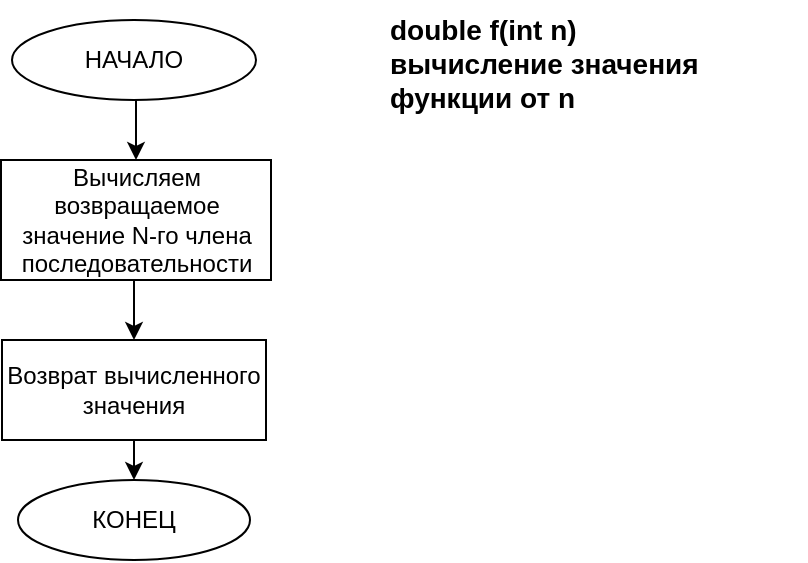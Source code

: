 <mxfile version="13.9.9" type="device" pages="12"><diagram id="6mPI7nWppjWH5fUFlt64" name="f"><mxGraphModel dx="1024" dy="592" grid="1" gridSize="10" guides="1" tooltips="1" connect="1" arrows="1" fold="1" page="1" pageScale="1" pageWidth="827" pageHeight="1169" math="0" shadow="0"><root><mxCell id="0"/><mxCell id="1" parent="0"/><mxCell id="FwwaYr_bsctWvEl094Y_-2" style="edgeStyle=orthogonalEdgeStyle;rounded=0;orthogonalLoop=1;jettySize=auto;html=1;exitX=0.5;exitY=1;exitDx=0;exitDy=0;entryX=0.5;entryY=0;entryDx=0;entryDy=0;" parent="1" source="RoNg1UNDK8-0q-bpwh9t-2" target="FwwaYr_bsctWvEl094Y_-1" edge="1"><mxGeometry relative="1" as="geometry"/></mxCell><mxCell id="RoNg1UNDK8-0q-bpwh9t-2" value="НАЧАЛО" style="ellipse;whiteSpace=wrap;html=1;" parent="1" vertex="1"><mxGeometry x="353" y="20" width="122" height="40" as="geometry"/></mxCell><mxCell id="RoNg1UNDK8-0q-bpwh9t-3" value="КОНЕЦ" style="ellipse;whiteSpace=wrap;html=1;" parent="1" vertex="1"><mxGeometry x="356" y="250" width="116" height="40" as="geometry"/></mxCell><mxCell id="F_EniJ83irctPLiR4ow2-1" value="&lt;font style=&quot;font-size: 14px&quot;&gt;&lt;b&gt;double f(int n)&lt;br&gt;вычисление значения функции от n&lt;/b&gt;&lt;/font&gt;" style="text;whiteSpace=wrap;html=1;" parent="1" vertex="1"><mxGeometry x="540" y="10" width="210" height="30" as="geometry"/></mxCell><mxCell id="FwwaYr_bsctWvEl094Y_-3" style="edgeStyle=orthogonalEdgeStyle;rounded=0;orthogonalLoop=1;jettySize=auto;html=1;exitX=0.5;exitY=1;exitDx=0;exitDy=0;entryX=0.5;entryY=0;entryDx=0;entryDy=0;" parent="1" source="FwwaYr_bsctWvEl094Y_-1" target="CMAcc7d9oOTP8Q7m4PR5-1" edge="1"><mxGeometry relative="1" as="geometry"/></mxCell><mxCell id="FwwaYr_bsctWvEl094Y_-1" value="Вычисляем возвращаемое значение N-го члена последовательности" style="rounded=0;whiteSpace=wrap;html=1;" parent="1" vertex="1"><mxGeometry x="347.5" y="90" width="135" height="60" as="geometry"/></mxCell><mxCell id="CMAcc7d9oOTP8Q7m4PR5-2" style="edgeStyle=orthogonalEdgeStyle;rounded=0;orthogonalLoop=1;jettySize=auto;html=1;exitX=0.5;exitY=1;exitDx=0;exitDy=0;entryX=0.5;entryY=0;entryDx=0;entryDy=0;" edge="1" parent="1" source="CMAcc7d9oOTP8Q7m4PR5-1" target="RoNg1UNDK8-0q-bpwh9t-3"><mxGeometry relative="1" as="geometry"/></mxCell><mxCell id="CMAcc7d9oOTP8Q7m4PR5-1" value="Возврат вычисленного значения" style="rounded=0;whiteSpace=wrap;html=1;" vertex="1" parent="1"><mxGeometry x="348" y="180" width="132" height="50" as="geometry"/></mxCell></root></mxGraphModel></diagram><diagram id="ipC5MJQ1aJHaOH5PB-xA" name="countN"><mxGraphModel dx="1024" dy="1761" grid="1" gridSize="10" guides="1" tooltips="1" connect="1" arrows="1" fold="1" page="1" pageScale="1" pageWidth="827" pageHeight="1169" math="0" shadow="0"><root><mxCell id="ZAuh-CTtBP6X31fcPvdz-0"/><mxCell id="ZAuh-CTtBP6X31fcPvdz-1" parent="ZAuh-CTtBP6X31fcPvdz-0"/><mxCell id="ZAuh-CTtBP6X31fcPvdz-2" value="&lt;b&gt;&lt;font style=&quot;font-size: 14px&quot;&gt;int countN(double eps)&lt;br&gt;подсчет количества итераций&lt;br&gt;для достижения требуемой точности&lt;br&gt;&lt;/font&gt;&lt;/b&gt;" style="text;whiteSpace=wrap;html=1;" parent="ZAuh-CTtBP6X31fcPvdz-1" vertex="1"><mxGeometry x="520" y="-1150" width="270" height="30" as="geometry"/></mxCell><mxCell id="ZAuh-CTtBP6X31fcPvdz-5" style="edgeStyle=orthogonalEdgeStyle;rounded=0;orthogonalLoop=1;jettySize=auto;html=1;exitX=0.5;exitY=1;exitDx=0;exitDy=0;entryX=0.5;entryY=0;entryDx=0;entryDy=0;" parent="ZAuh-CTtBP6X31fcPvdz-1" source="ZAuh-CTtBP6X31fcPvdz-3" target="ZAuh-CTtBP6X31fcPvdz-4" edge="1"><mxGeometry relative="1" as="geometry"/></mxCell><mxCell id="ZAuh-CTtBP6X31fcPvdz-3" value="НАЧАЛО" style="ellipse;whiteSpace=wrap;html=1;" parent="ZAuh-CTtBP6X31fcPvdz-1" vertex="1"><mxGeometry x="354" y="-1140" width="120" height="40" as="geometry"/></mxCell><mxCell id="ZAuh-CTtBP6X31fcPvdz-7" style="edgeStyle=orthogonalEdgeStyle;rounded=0;orthogonalLoop=1;jettySize=auto;html=1;exitX=0.5;exitY=1;exitDx=0;exitDy=0;entryX=0.5;entryY=0;entryDx=0;entryDy=0;" parent="ZAuh-CTtBP6X31fcPvdz-1" source="ZAuh-CTtBP6X31fcPvdz-4" target="ZAuh-CTtBP6X31fcPvdz-6" edge="1"><mxGeometry relative="1" as="geometry"/></mxCell><mxCell id="ZAuh-CTtBP6X31fcPvdz-4" value="Инициализация количества итераций" style="rounded=0;whiteSpace=wrap;html=1;" parent="ZAuh-CTtBP6X31fcPvdz-1" vertex="1"><mxGeometry x="340.5" y="-1080" width="147" height="50" as="geometry"/></mxCell><mxCell id="qUnAlJa1keaLCXJ19wMp-1" style="edgeStyle=orthogonalEdgeStyle;rounded=0;orthogonalLoop=1;jettySize=auto;html=1;exitX=0.5;exitY=1;exitDx=0;exitDy=0;entryX=0.5;entryY=0;entryDx=0;entryDy=0;" parent="ZAuh-CTtBP6X31fcPvdz-1" source="ZAuh-CTtBP6X31fcPvdz-6" target="ZAuh-CTtBP6X31fcPvdz-9" edge="1"><mxGeometry relative="1" as="geometry"/></mxCell><mxCell id="ZAuh-CTtBP6X31fcPvdz-6" value="Объявление переменной для значения функции" style="rounded=0;whiteSpace=wrap;html=1;" parent="ZAuh-CTtBP6X31fcPvdz-1" vertex="1"><mxGeometry x="340" y="-1010" width="150" height="60" as="geometry"/></mxCell><mxCell id="qUnAlJa1keaLCXJ19wMp-4" style="edgeStyle=orthogonalEdgeStyle;rounded=0;orthogonalLoop=1;jettySize=auto;html=1;exitX=0;exitY=0.5;exitDx=0;exitDy=0;" parent="ZAuh-CTtBP6X31fcPvdz-1" source="ZAuh-CTtBP6X31fcPvdz-8" edge="1"><mxGeometry relative="1" as="geometry"><mxPoint x="410" y="-940" as="targetPoint"/><Array as="points"><mxPoint x="260" y="-670"/><mxPoint x="260" y="-940"/></Array></mxGeometry></mxCell><mxCell id="qUnAlJa1keaLCXJ19wMp-6" style="edgeStyle=orthogonalEdgeStyle;rounded=0;orthogonalLoop=1;jettySize=auto;html=1;exitX=0.5;exitY=1;exitDx=0;exitDy=0;entryX=0.5;entryY=0;entryDx=0;entryDy=0;" parent="ZAuh-CTtBP6X31fcPvdz-1" source="ZAuh-CTtBP6X31fcPvdz-8" edge="1"><mxGeometry relative="1" as="geometry"><mxPoint x="414" y="-560" as="targetPoint"/></mxGeometry></mxCell><mxCell id="ZAuh-CTtBP6X31fcPvdz-8" value="Разница между &lt;br&gt;встроенной функцией и вычисленной больше &lt;br&gt;требуемой точности?" style="rhombus;whiteSpace=wrap;html=1;" parent="ZAuh-CTtBP6X31fcPvdz-1" vertex="1"><mxGeometry x="314" y="-740" width="200" height="140" as="geometry"/></mxCell><mxCell id="qUnAlJa1keaLCXJ19wMp-2" style="edgeStyle=orthogonalEdgeStyle;rounded=0;orthogonalLoop=1;jettySize=auto;html=1;exitX=0.5;exitY=1;exitDx=0;exitDy=0;entryX=0.5;entryY=0;entryDx=0;entryDy=0;" parent="ZAuh-CTtBP6X31fcPvdz-1" source="ZAuh-CTtBP6X31fcPvdz-9" target="qUnAlJa1keaLCXJ19wMp-0" edge="1"><mxGeometry relative="1" as="geometry"/></mxCell><mxCell id="ZAuh-CTtBP6X31fcPvdz-9" value="Вычисляем значение функции" style="shape=process;whiteSpace=wrap;html=1;backgroundOutline=1;" parent="ZAuh-CTtBP6X31fcPvdz-1" vertex="1"><mxGeometry x="336" y="-920" width="156" height="60" as="geometry"/></mxCell><mxCell id="qUnAlJa1keaLCXJ19wMp-3" style="edgeStyle=orthogonalEdgeStyle;rounded=0;orthogonalLoop=1;jettySize=auto;html=1;exitX=0.5;exitY=1;exitDx=0;exitDy=0;" parent="ZAuh-CTtBP6X31fcPvdz-1" source="qUnAlJa1keaLCXJ19wMp-0" target="ZAuh-CTtBP6X31fcPvdz-8" edge="1"><mxGeometry relative="1" as="geometry"/></mxCell><mxCell id="qUnAlJa1keaLCXJ19wMp-0" value="Переходим к следующей итерации" style="rounded=0;whiteSpace=wrap;html=1;" parent="ZAuh-CTtBP6X31fcPvdz-1" vertex="1"><mxGeometry x="336" y="-830" width="156" height="60" as="geometry"/></mxCell><mxCell id="qUnAlJa1keaLCXJ19wMp-7" value="нет" style="text;html=1;strokeColor=none;fillColor=none;align=center;verticalAlign=middle;whiteSpace=wrap;rounded=0;" parent="ZAuh-CTtBP6X31fcPvdz-1" vertex="1"><mxGeometry x="420" y="-594" width="40" height="20" as="geometry"/></mxCell><mxCell id="qUnAlJa1keaLCXJ19wMp-8" value="да" style="text;html=1;strokeColor=none;fillColor=none;align=center;verticalAlign=middle;whiteSpace=wrap;rounded=0;" parent="ZAuh-CTtBP6X31fcPvdz-1" vertex="1"><mxGeometry x="274" y="-690" width="40" height="20" as="geometry"/></mxCell><mxCell id="s05xss3cPuxmJX0k9Vtd-1" style="edgeStyle=orthogonalEdgeStyle;rounded=0;orthogonalLoop=1;jettySize=auto;html=1;exitX=0.5;exitY=1;exitDx=0;exitDy=0;" edge="1" parent="ZAuh-CTtBP6X31fcPvdz-1" source="UZs-wpIyos4zbos-80fR-0" target="s05xss3cPuxmJX0k9Vtd-0"><mxGeometry relative="1" as="geometry"/></mxCell><mxCell id="UZs-wpIyos4zbos-80fR-0" value="&lt;span&gt;Возвращаем количество проведенных итераций&lt;/span&gt;" style="rounded=0;whiteSpace=wrap;html=1;" vertex="1" parent="ZAuh-CTtBP6X31fcPvdz-1"><mxGeometry x="354" y="-560" width="120" height="60" as="geometry"/></mxCell><mxCell id="s05xss3cPuxmJX0k9Vtd-0" value="КОНЕЦ" style="ellipse;whiteSpace=wrap;html=1;" vertex="1" parent="ZAuh-CTtBP6X31fcPvdz-1"><mxGeometry x="354" y="-470" width="120" height="50" as="geometry"/></mxCell></root></mxGraphModel></diagram><diagram id="CTweLiG_d-heOG89uyYm" name="lim"><mxGraphModel dx="1024" dy="592" grid="1" gridSize="10" guides="1" tooltips="1" connect="1" arrows="1" fold="1" page="1" pageScale="1" pageWidth="827" pageHeight="1169" math="0" shadow="0"><root><mxCell id="Wu7F-kuT0_1a1WRv-Txg-0"/><mxCell id="Wu7F-kuT0_1a1WRv-Txg-1" parent="Wu7F-kuT0_1a1WRv-Txg-0"/><mxCell id="KoWVu6SBibKhqhGx1KaS-0" value="&lt;b&gt;&lt;font style=&quot;font-size: 14px&quot;&gt;double lim(int n)&lt;br&gt;итерационный подсчет значения второго замечательного предела от заданного n&lt;br&gt;&lt;/font&gt;&lt;/b&gt;" style="text;whiteSpace=wrap;html=1;" parent="Wu7F-kuT0_1a1WRv-Txg-1" vertex="1"><mxGeometry x="560" y="10" width="180" height="30" as="geometry"/></mxCell><mxCell id="kOe_mIvhvaVgPKuEzAfe-1" style="edgeStyle=orthogonalEdgeStyle;rounded=0;orthogonalLoop=1;jettySize=auto;html=1;exitX=0.5;exitY=1;exitDx=0;exitDy=0;entryX=0.5;entryY=0;entryDx=0;entryDy=0;" parent="Wu7F-kuT0_1a1WRv-Txg-1" source="KoWVu6SBibKhqhGx1KaS-1" target="kOe_mIvhvaVgPKuEzAfe-0" edge="1"><mxGeometry relative="1" as="geometry"/></mxCell><mxCell id="KoWVu6SBibKhqhGx1KaS-1" value="НАЧАЛО" style="ellipse;whiteSpace=wrap;html=1;" parent="Wu7F-kuT0_1a1WRv-Txg-1" vertex="1"><mxGeometry x="354" y="20" width="120" height="50" as="geometry"/></mxCell><mxCell id="L5QGe2reOT2PHp4HmW3R-0" style="edgeStyle=orthogonalEdgeStyle;rounded=0;orthogonalLoop=1;jettySize=auto;html=1;exitX=0.5;exitY=1;exitDx=0;exitDy=0;entryX=0.5;entryY=0;entryDx=0;entryDy=0;" parent="Wu7F-kuT0_1a1WRv-Txg-1" source="kOe_mIvhvaVgPKuEzAfe-0" target="kOe_mIvhvaVgPKuEzAfe-2" edge="1"><mxGeometry relative="1" as="geometry"/></mxCell><mxCell id="kOe_mIvhvaVgPKuEzAfe-0" value="Инициализация счетчика" style="rounded=0;whiteSpace=wrap;html=1;" parent="Wu7F-kuT0_1a1WRv-Txg-1" vertex="1"><mxGeometry x="354" y="100" width="120" height="50" as="geometry"/></mxCell><mxCell id="L5QGe2reOT2PHp4HmW3R-6" style="edgeStyle=orthogonalEdgeStyle;rounded=0;orthogonalLoop=1;jettySize=auto;html=1;exitX=0.5;exitY=1;exitDx=0;exitDy=0;" parent="Wu7F-kuT0_1a1WRv-Txg-1" source="kOe_mIvhvaVgPKuEzAfe-2" target="L5QGe2reOT2PHp4HmW3R-1" edge="1"><mxGeometry relative="1" as="geometry"/></mxCell><mxCell id="kOe_mIvhvaVgPKuEzAfe-2" value="Объявление переменной для значения функции" style="rounded=0;whiteSpace=wrap;html=1;" parent="Wu7F-kuT0_1a1WRv-Txg-1" vertex="1"><mxGeometry x="354" y="180" width="120" height="60" as="geometry"/></mxCell><mxCell id="L5QGe2reOT2PHp4HmW3R-4" style="edgeStyle=orthogonalEdgeStyle;rounded=0;orthogonalLoop=1;jettySize=auto;html=1;exitX=0.5;exitY=1;exitDx=0;exitDy=0;entryX=0.5;entryY=0;entryDx=0;entryDy=0;" parent="Wu7F-kuT0_1a1WRv-Txg-1" source="L5QGe2reOT2PHp4HmW3R-1" target="L5QGe2reOT2PHp4HmW3R-2" edge="1"><mxGeometry relative="1" as="geometry"/></mxCell><mxCell id="L5QGe2reOT2PHp4HmW3R-9" style="edgeStyle=orthogonalEdgeStyle;rounded=0;orthogonalLoop=1;jettySize=auto;html=1;exitX=1;exitY=0.5;exitDx=0;exitDy=0;entryX=0.5;entryY=0;entryDx=0;entryDy=0;" parent="Wu7F-kuT0_1a1WRv-Txg-1" source="L5QGe2reOT2PHp4HmW3R-1" edge="1"><mxGeometry relative="1" as="geometry"><Array as="points"><mxPoint x="560" y="315"/><mxPoint x="560" y="590"/><mxPoint x="414" y="590"/></Array><mxPoint x="414" y="630" as="targetPoint"/></mxGeometry></mxCell><mxCell id="L5QGe2reOT2PHp4HmW3R-1" value="Требуемое количество&lt;br&gt;&amp;nbsp;итераций больше &lt;br&gt;или равно счетчику?" style="rhombus;whiteSpace=wrap;html=1;" parent="Wu7F-kuT0_1a1WRv-Txg-1" vertex="1"><mxGeometry x="299" y="270" width="230" height="90" as="geometry"/></mxCell><mxCell id="L5QGe2reOT2PHp4HmW3R-5" style="edgeStyle=orthogonalEdgeStyle;rounded=0;orthogonalLoop=1;jettySize=auto;html=1;exitX=0.5;exitY=1;exitDx=0;exitDy=0;entryX=0.5;entryY=0;entryDx=0;entryDy=0;" parent="Wu7F-kuT0_1a1WRv-Txg-1" source="L5QGe2reOT2PHp4HmW3R-2" target="L5QGe2reOT2PHp4HmW3R-3" edge="1"><mxGeometry relative="1" as="geometry"/></mxCell><mxCell id="L5QGe2reOT2PHp4HmW3R-2" value="Вычисляем значение функции" style="shape=process;whiteSpace=wrap;html=1;backgroundOutline=1;" parent="Wu7F-kuT0_1a1WRv-Txg-1" vertex="1"><mxGeometry x="354" y="390" width="120" height="60" as="geometry"/></mxCell><mxCell id="L5QGe2reOT2PHp4HmW3R-7" style="edgeStyle=orthogonalEdgeStyle;rounded=0;orthogonalLoop=1;jettySize=auto;html=1;exitX=0.5;exitY=1;exitDx=0;exitDy=0;" parent="Wu7F-kuT0_1a1WRv-Txg-1" source="L5QGe2reOT2PHp4HmW3R-3" edge="1"><mxGeometry relative="1" as="geometry"><mxPoint x="414" y="250" as="targetPoint"/><Array as="points"><mxPoint x="414" y="560"/><mxPoint x="250" y="560"/><mxPoint x="250" y="250"/></Array></mxGeometry></mxCell><mxCell id="L5QGe2reOT2PHp4HmW3R-3" value="Увеличиваем значение счетчика" style="rounded=0;whiteSpace=wrap;html=1;" parent="Wu7F-kuT0_1a1WRv-Txg-1" vertex="1"><mxGeometry x="354" y="480" width="120" height="60" as="geometry"/></mxCell><mxCell id="K4pNkXN-eElPfavOEAhn-0" value="да" style="text;html=1;strokeColor=none;fillColor=none;align=center;verticalAlign=middle;whiteSpace=wrap;rounded=0;" parent="Wu7F-kuT0_1a1WRv-Txg-1" vertex="1"><mxGeometry x="520" y="280" width="40" height="20" as="geometry"/></mxCell><mxCell id="K4pNkXN-eElPfavOEAhn-1" value="нет" style="text;html=1;strokeColor=none;fillColor=none;align=center;verticalAlign=middle;whiteSpace=wrap;rounded=0;" parent="Wu7F-kuT0_1a1WRv-Txg-1" vertex="1"><mxGeometry x="434" y="360" width="40" height="20" as="geometry"/></mxCell><mxCell id="3tSkfdRriv_FPvuDgDnW-8" style="edgeStyle=orthogonalEdgeStyle;rounded=0;orthogonalLoop=1;jettySize=auto;html=1;exitX=0.5;exitY=1;exitDx=0;exitDy=0;entryX=0.5;entryY=0;entryDx=0;entryDy=0;" edge="1" parent="Wu7F-kuT0_1a1WRv-Txg-1" source="3tSkfdRriv_FPvuDgDnW-6" target="3tSkfdRriv_FPvuDgDnW-7"><mxGeometry relative="1" as="geometry"/></mxCell><mxCell id="3tSkfdRriv_FPvuDgDnW-6" value="&lt;span&gt;Возвращаем значение функции&lt;/span&gt;" style="rounded=0;whiteSpace=wrap;html=1;" vertex="1" parent="Wu7F-kuT0_1a1WRv-Txg-1"><mxGeometry x="354" y="630" width="120" height="50" as="geometry"/></mxCell><mxCell id="3tSkfdRriv_FPvuDgDnW-7" value="КОНЕЦ" style="ellipse;whiteSpace=wrap;html=1;" vertex="1" parent="Wu7F-kuT0_1a1WRv-Txg-1"><mxGeometry x="354" y="700" width="120" height="40" as="geometry"/></mxCell></root></mxGraphModel></diagram><diagram id="NDXv98_Qa_Yid10KTNkb" name="recLim"><mxGraphModel dx="1024" dy="592" grid="1" gridSize="10" guides="1" tooltips="1" connect="1" arrows="1" fold="1" page="1" pageScale="1" pageWidth="827" pageHeight="1169" math="0" shadow="0"><root><mxCell id="8pYzHgAOctsXp4-o5g-_-0"/><mxCell id="8pYzHgAOctsXp4-o5g-_-1" parent="8pYzHgAOctsXp4-o5g-_-0"/><mxCell id="gt9VYcTJ6KHCZQa0xFDQ-0" value="&lt;font&gt;&lt;span style=&quot;font-size: 14px&quot;&gt;&lt;b&gt;double recLim(int counter, int n)&lt;/b&gt;&lt;/span&gt;&lt;br&gt;&lt;span style=&quot;font-size: 14px&quot;&gt;&lt;b&gt;рекурсивный подсчет значения второго замечательного предела от заданного n&lt;/b&gt;&lt;/span&gt;&lt;br&gt;&lt;/font&gt;" style="text;whiteSpace=wrap;html=1;" parent="8pYzHgAOctsXp4-o5g-_-1" vertex="1"><mxGeometry x="520" y="10" width="230" height="30" as="geometry"/></mxCell><mxCell id="gt9VYcTJ6KHCZQa0xFDQ-2" value="НАЧАЛО" style="ellipse;whiteSpace=wrap;html=1;" parent="8pYzHgAOctsXp4-o5g-_-1" vertex="1"><mxGeometry x="354" y="20" width="120" height="50" as="geometry"/></mxCell><mxCell id="gt9VYcTJ6KHCZQa0xFDQ-3" style="edgeStyle=orthogonalEdgeStyle;rounded=0;orthogonalLoop=1;jettySize=auto;html=1;exitX=0.5;exitY=1;exitDx=0;exitDy=0;entryX=0.5;entryY=0;entryDx=0;entryDy=0;" parent="8pYzHgAOctsXp4-o5g-_-1" target="gt9VYcTJ6KHCZQa0xFDQ-6" edge="1"><mxGeometry relative="1" as="geometry"><mxPoint x="414" y="70" as="sourcePoint"/></mxGeometry></mxCell><mxCell id="gt9VYcTJ6KHCZQa0xFDQ-5" style="edgeStyle=orthogonalEdgeStyle;rounded=0;orthogonalLoop=1;jettySize=auto;html=1;exitX=0.5;exitY=1;exitDx=0;exitDy=0;" parent="8pYzHgAOctsXp4-o5g-_-1" target="gt9VYcTJ6KHCZQa0xFDQ-9" edge="1"><mxGeometry relative="1" as="geometry"><mxPoint x="415" y="250" as="sourcePoint"/></mxGeometry></mxCell><mxCell id="gt9VYcTJ6KHCZQa0xFDQ-23" style="edgeStyle=orthogonalEdgeStyle;rounded=0;orthogonalLoop=1;jettySize=auto;html=1;exitX=0.5;exitY=1;exitDx=0;exitDy=0;entryX=0.5;entryY=0;entryDx=0;entryDy=0;" parent="8pYzHgAOctsXp4-o5g-_-1" source="gt9VYcTJ6KHCZQa0xFDQ-6" target="gt9VYcTJ6KHCZQa0xFDQ-11" edge="1"><mxGeometry relative="1" as="geometry"/></mxCell><mxCell id="gt9VYcTJ6KHCZQa0xFDQ-6" value="Объявление переменной для значения функции" style="rounded=0;whiteSpace=wrap;html=1;" parent="8pYzHgAOctsXp4-o5g-_-1" vertex="1"><mxGeometry x="354" y="100" width="120" height="60" as="geometry"/></mxCell><mxCell id="gt9VYcTJ6KHCZQa0xFDQ-8" style="edgeStyle=orthogonalEdgeStyle;rounded=0;orthogonalLoop=1;jettySize=auto;html=1;exitX=1;exitY=0.5;exitDx=0;exitDy=0;" parent="8pYzHgAOctsXp4-o5g-_-1" source="gt9VYcTJ6KHCZQa0xFDQ-9" edge="1"><mxGeometry relative="1" as="geometry"><Array as="points"><mxPoint x="561" y="325"/><mxPoint x="561" y="600"/><mxPoint x="415" y="600"/></Array><mxPoint x="415" y="600" as="targetPoint"/></mxGeometry></mxCell><mxCell id="gt9VYcTJ6KHCZQa0xFDQ-20" style="edgeStyle=orthogonalEdgeStyle;rounded=0;orthogonalLoop=1;jettySize=auto;html=1;exitX=0.5;exitY=1;exitDx=0;exitDy=0;entryX=0.5;entryY=0;entryDx=0;entryDy=0;" parent="8pYzHgAOctsXp4-o5g-_-1" source="gt9VYcTJ6KHCZQa0xFDQ-9" target="gt9VYcTJ6KHCZQa0xFDQ-17" edge="1"><mxGeometry relative="1" as="geometry"/></mxCell><mxCell id="gt9VYcTJ6KHCZQa0xFDQ-9" value="Требуемое количество&lt;br&gt;&amp;nbsp;итераций больше &lt;br&gt;подсчитанного?" style="rhombus;whiteSpace=wrap;html=1;" parent="8pYzHgAOctsXp4-o5g-_-1" vertex="1"><mxGeometry x="300" y="280" width="230" height="90" as="geometry"/></mxCell><mxCell id="gt9VYcTJ6KHCZQa0xFDQ-11" value="Вычисляем значение функции" style="shape=process;whiteSpace=wrap;html=1;backgroundOutline=1;" parent="8pYzHgAOctsXp4-o5g-_-1" vertex="1"><mxGeometry x="354" y="190" width="120" height="60" as="geometry"/></mxCell><mxCell id="gt9VYcTJ6KHCZQa0xFDQ-16" value="да" style="text;html=1;strokeColor=none;fillColor=none;align=center;verticalAlign=middle;whiteSpace=wrap;rounded=0;" parent="8pYzHgAOctsXp4-o5g-_-1" vertex="1"><mxGeometry x="530" y="300" width="40" height="20" as="geometry"/></mxCell><mxCell id="gt9VYcTJ6KHCZQa0xFDQ-19" style="edgeStyle=orthogonalEdgeStyle;rounded=0;orthogonalLoop=1;jettySize=auto;html=1;exitX=0.5;exitY=1;exitDx=0;exitDy=0;entryX=0.5;entryY=0;entryDx=0;entryDy=0;" parent="8pYzHgAOctsXp4-o5g-_-1" source="gt9VYcTJ6KHCZQa0xFDQ-17" target="gt9VYcTJ6KHCZQa0xFDQ-18" edge="1"><mxGeometry relative="1" as="geometry"/></mxCell><mxCell id="gt9VYcTJ6KHCZQa0xFDQ-17" value="Вычисляем следующее значение функции" style="shape=process;whiteSpace=wrap;html=1;backgroundOutline=1;" parent="8pYzHgAOctsXp4-o5g-_-1" vertex="1"><mxGeometry x="355" y="410" width="120" height="60" as="geometry"/></mxCell><mxCell id="gt9VYcTJ6KHCZQa0xFDQ-21" style="edgeStyle=orthogonalEdgeStyle;rounded=0;orthogonalLoop=1;jettySize=auto;html=1;exitX=0.5;exitY=1;exitDx=0;exitDy=0;entryX=0.5;entryY=0;entryDx=0;entryDy=0;" parent="8pYzHgAOctsXp4-o5g-_-1" source="gt9VYcTJ6KHCZQa0xFDQ-18" edge="1"><mxGeometry relative="1" as="geometry"><mxPoint x="415" y="630" as="targetPoint"/></mxGeometry></mxCell><mxCell id="gt9VYcTJ6KHCZQa0xFDQ-18" value="Сохраняем высчитанное значение" style="rounded=0;whiteSpace=wrap;html=1;" parent="8pYzHgAOctsXp4-o5g-_-1" vertex="1"><mxGeometry x="355" y="490" width="120" height="60" as="geometry"/></mxCell><mxCell id="gt9VYcTJ6KHCZQa0xFDQ-22" value="нет" style="text;html=1;strokeColor=none;fillColor=none;align=center;verticalAlign=middle;whiteSpace=wrap;rounded=0;" parent="8pYzHgAOctsXp4-o5g-_-1" vertex="1"><mxGeometry x="425" y="380" width="40" height="20" as="geometry"/></mxCell><mxCell id="Ae3YEpPjHwTxxHmU4fIe-2" style="edgeStyle=orthogonalEdgeStyle;rounded=0;orthogonalLoop=1;jettySize=auto;html=1;exitX=0.5;exitY=1;exitDx=0;exitDy=0;entryX=0.5;entryY=0;entryDx=0;entryDy=0;" edge="1" parent="8pYzHgAOctsXp4-o5g-_-1" source="Ae3YEpPjHwTxxHmU4fIe-0" target="Ae3YEpPjHwTxxHmU4fIe-1"><mxGeometry relative="1" as="geometry"/></mxCell><mxCell id="Ae3YEpPjHwTxxHmU4fIe-0" value="&lt;span&gt;Возвращаем значение функции&lt;/span&gt;" style="rounded=0;whiteSpace=wrap;html=1;" vertex="1" parent="8pYzHgAOctsXp4-o5g-_-1"><mxGeometry x="354" y="630" width="120" height="50" as="geometry"/></mxCell><mxCell id="Ae3YEpPjHwTxxHmU4fIe-1" value="КОНЕЦ" style="ellipse;whiteSpace=wrap;html=1;" vertex="1" parent="8pYzHgAOctsXp4-o5g-_-1"><mxGeometry x="354" y="710" width="120" height="40" as="geometry"/></mxCell></root></mxGraphModel></diagram><diagram id="X0_Qp3l_sCm4-fElVj_t" name="table"><mxGraphModel dx="1024" dy="592" grid="1" gridSize="10" guides="1" tooltips="1" connect="1" arrows="1" fold="1" page="1" pageScale="1" pageWidth="827" pageHeight="1169" math="0" shadow="0"><root><mxCell id="UWY4eqw-pOSuNqMKbDkA-0"/><mxCell id="UWY4eqw-pOSuNqMKbDkA-1" parent="UWY4eqw-pOSuNqMKbDkA-0"/><mxCell id="UWY4eqw-pOSuNqMKbDkA-19" style="edgeStyle=orthogonalEdgeStyle;rounded=0;orthogonalLoop=1;jettySize=auto;html=1;exitX=0.5;exitY=1;exitDx=0;exitDy=0;entryX=0.5;entryY=0;entryDx=0;entryDy=0;" parent="UWY4eqw-pOSuNqMKbDkA-1" source="UWY4eqw-pOSuNqMKbDkA-2" target="UWY4eqw-pOSuNqMKbDkA-15" edge="1"><mxGeometry relative="1" as="geometry"/></mxCell><mxCell id="UWY4eqw-pOSuNqMKbDkA-2" value="Объявление переменных значения функции рекуррентного и нерекуррентного вычисления, номера последовательности&amp;nbsp;" style="rounded=0;whiteSpace=wrap;html=1;" parent="UWY4eqw-pOSuNqMKbDkA-1" vertex="1"><mxGeometry x="331" y="110" width="166" height="90" as="geometry"/></mxCell><mxCell id="kTciECF09kb0Vahy-97T-3" style="edgeStyle=orthogonalEdgeStyle;rounded=0;orthogonalLoop=1;jettySize=auto;html=1;exitX=0.5;exitY=1;exitDx=0;exitDy=0;entryX=0.5;entryY=0;entryDx=0;entryDy=0;" parent="UWY4eqw-pOSuNqMKbDkA-1" source="UWY4eqw-pOSuNqMKbDkA-3" target="kTciECF09kb0Vahy-97T-2" edge="1"><mxGeometry relative="1" as="geometry"/></mxCell><mxCell id="kTciECF09kb0Vahy-97T-5" style="edgeStyle=orthogonalEdgeStyle;rounded=0;orthogonalLoop=1;jettySize=auto;html=1;exitX=1;exitY=0.5;exitDx=0;exitDy=0;" parent="UWY4eqw-pOSuNqMKbDkA-1" source="UWY4eqw-pOSuNqMKbDkA-3" edge="1"><mxGeometry relative="1" as="geometry"><mxPoint x="420" y="310" as="targetPoint"/><Array as="points"><mxPoint x="560" y="800"/><mxPoint x="560" y="310"/></Array></mxGeometry></mxCell><mxCell id="UWY4eqw-pOSuNqMKbDkA-3" value="Разница между &lt;br&gt;числом Эйлера и текущими&amp;nbsp;&lt;br&gt;значениями последовательности &lt;br&gt;меньше требуемой &lt;br&gt;точности?" style="rhombus;whiteSpace=wrap;html=1;" parent="UWY4eqw-pOSuNqMKbDkA-1" vertex="1"><mxGeometry x="300" y="744.5" width="220" height="110" as="geometry"/></mxCell><mxCell id="UWY4eqw-pOSuNqMKbDkA-4" style="edgeStyle=orthogonalEdgeStyle;rounded=0;orthogonalLoop=1;jettySize=auto;html=1;exitX=0.5;exitY=1;exitDx=0;exitDy=0;entryX=0.5;entryY=0;entryDx=0;entryDy=0;" parent="UWY4eqw-pOSuNqMKbDkA-1" source="UWY4eqw-pOSuNqMKbDkA-5" target="UWY4eqw-pOSuNqMKbDkA-9" edge="1"><mxGeometry relative="1" as="geometry"/></mxCell><mxCell id="UWY4eqw-pOSuNqMKbDkA-5" value="Вывод номера и значений члена последовательности" style="shape=parallelogram;perimeter=parallelogramPerimeter;whiteSpace=wrap;html=1;fixedSize=1;" parent="UWY4eqw-pOSuNqMKbDkA-1" vertex="1"><mxGeometry x="321" y="584.5" width="176" height="60" as="geometry"/></mxCell><mxCell id="UWY4eqw-pOSuNqMKbDkA-6" style="edgeStyle=orthogonalEdgeStyle;rounded=0;orthogonalLoop=1;jettySize=auto;html=1;exitX=0.5;exitY=1;exitDx=0;exitDy=0;entryX=0.5;entryY=0;entryDx=0;entryDy=0;" parent="UWY4eqw-pOSuNqMKbDkA-1" source="UWY4eqw-pOSuNqMKbDkA-7" target="UWY4eqw-pOSuNqMKbDkA-12" edge="1"><mxGeometry relative="1" as="geometry"/></mxCell><mxCell id="UWY4eqw-pOSuNqMKbDkA-7" value="Вычисление значения члена последовательности от текущего номера последовательности&lt;br&gt;(рекуррентно)" style="shape=process;whiteSpace=wrap;html=1;backgroundOutline=1;" parent="UWY4eqw-pOSuNqMKbDkA-1" vertex="1"><mxGeometry x="336" y="345" width="156" height="100" as="geometry"/></mxCell><mxCell id="UWY4eqw-pOSuNqMKbDkA-8" style="edgeStyle=orthogonalEdgeStyle;rounded=0;orthogonalLoop=1;jettySize=auto;html=1;exitX=0.5;exitY=1;exitDx=0;exitDy=0;entryX=0.5;entryY=0;entryDx=0;entryDy=0;" parent="UWY4eqw-pOSuNqMKbDkA-1" source="UWY4eqw-pOSuNqMKbDkA-9" target="UWY4eqw-pOSuNqMKbDkA-3" edge="1"><mxGeometry relative="1" as="geometry"/></mxCell><mxCell id="UWY4eqw-pOSuNqMKbDkA-9" value="Увеличение номера последовательности" style="rounded=0;whiteSpace=wrap;html=1;" parent="UWY4eqw-pOSuNqMKbDkA-1" vertex="1"><mxGeometry x="333" y="674.5" width="154" height="40" as="geometry"/></mxCell><mxCell id="UWY4eqw-pOSuNqMKbDkA-11" style="edgeStyle=orthogonalEdgeStyle;rounded=0;orthogonalLoop=1;jettySize=auto;html=1;exitX=0.5;exitY=1;exitDx=0;exitDy=0;" parent="UWY4eqw-pOSuNqMKbDkA-1" source="UWY4eqw-pOSuNqMKbDkA-12" edge="1"><mxGeometry relative="1" as="geometry"><mxPoint x="413" y="585" as="targetPoint"/></mxGeometry></mxCell><mxCell id="UWY4eqw-pOSuNqMKbDkA-12" value="Вычисление значения члена последовательности от текущего номера последовательности&lt;br&gt;(нерекуррентно)" style="shape=process;whiteSpace=wrap;html=1;backgroundOutline=1;" parent="UWY4eqw-pOSuNqMKbDkA-1" vertex="1"><mxGeometry x="335" y="465" width="156" height="100" as="geometry"/></mxCell><mxCell id="UWY4eqw-pOSuNqMKbDkA-13" value="нет" style="text;html=1;strokeColor=none;fillColor=none;align=center;verticalAlign=middle;whiteSpace=wrap;rounded=0;" parent="UWY4eqw-pOSuNqMKbDkA-1" vertex="1"><mxGeometry x="520" y="810" width="40" height="20" as="geometry"/></mxCell><mxCell id="UWY4eqw-pOSuNqMKbDkA-20" style="edgeStyle=orthogonalEdgeStyle;rounded=0;orthogonalLoop=1;jettySize=auto;html=1;exitX=0.5;exitY=1;exitDx=0;exitDy=0;entryX=0.5;entryY=0;entryDx=0;entryDy=0;" parent="UWY4eqw-pOSuNqMKbDkA-1" source="UWY4eqw-pOSuNqMKbDkA-15" target="UWY4eqw-pOSuNqMKbDkA-7" edge="1"><mxGeometry relative="1" as="geometry"/></mxCell><mxCell id="UWY4eqw-pOSuNqMKbDkA-15" value="Вывод заголовка" style="shape=parallelogram;perimeter=parallelogramPerimeter;whiteSpace=wrap;html=1;fixedSize=1;" parent="UWY4eqw-pOSuNqMKbDkA-1" vertex="1"><mxGeometry x="347" y="230" width="134" height="60" as="geometry"/></mxCell><mxCell id="UWY4eqw-pOSuNqMKbDkA-18" style="edgeStyle=orthogonalEdgeStyle;rounded=0;orthogonalLoop=1;jettySize=auto;html=1;exitX=0.5;exitY=1;exitDx=0;exitDy=0;entryX=0.5;entryY=0;entryDx=0;entryDy=0;" parent="UWY4eqw-pOSuNqMKbDkA-1" source="UWY4eqw-pOSuNqMKbDkA-17" target="UWY4eqw-pOSuNqMKbDkA-2" edge="1"><mxGeometry relative="1" as="geometry"/></mxCell><mxCell id="UWY4eqw-pOSuNqMKbDkA-17" value="НАЧАЛО" style="ellipse;whiteSpace=wrap;html=1;" parent="UWY4eqw-pOSuNqMKbDkA-1" vertex="1"><mxGeometry x="353" y="30" width="120" height="50" as="geometry"/></mxCell><mxCell id="kTciECF09kb0Vahy-97T-1" value="КОНЕЦ" style="ellipse;whiteSpace=wrap;html=1;" parent="UWY4eqw-pOSuNqMKbDkA-1" vertex="1"><mxGeometry x="350" y="970" width="120" height="40" as="geometry"/></mxCell><mxCell id="kTciECF09kb0Vahy-97T-4" style="edgeStyle=orthogonalEdgeStyle;rounded=0;orthogonalLoop=1;jettySize=auto;html=1;exitX=0.5;exitY=1;exitDx=0;exitDy=0;entryX=0.5;entryY=0;entryDx=0;entryDy=0;" parent="UWY4eqw-pOSuNqMKbDkA-1" source="kTciECF09kb0Vahy-97T-2" target="kTciECF09kb0Vahy-97T-1" edge="1"><mxGeometry relative="1" as="geometry"/></mxCell><mxCell id="kTciECF09kb0Vahy-97T-2" value="Вывод точного значения" style="shape=parallelogram;perimeter=parallelogramPerimeter;whiteSpace=wrap;html=1;fixedSize=1;" parent="UWY4eqw-pOSuNqMKbDkA-1" vertex="1"><mxGeometry x="350" y="880" width="120" height="60" as="geometry"/></mxCell><mxCell id="kTciECF09kb0Vahy-97T-6" value="да" style="text;html=1;strokeColor=none;fillColor=none;align=center;verticalAlign=middle;whiteSpace=wrap;rounded=0;" parent="UWY4eqw-pOSuNqMKbDkA-1" vertex="1"><mxGeometry x="414" y="854.5" width="40" height="20" as="geometry"/></mxCell><mxCell id="kTciECF09kb0Vahy-97T-9" value="&lt;b&gt;&lt;font style=&quot;font-size: 14px&quot;&gt;void table(int steps, double eps)&lt;br&gt;вывод таблицы с результатами вычислений&lt;br&gt;&lt;/font&gt;&lt;/b&gt;" style="text;whiteSpace=wrap;html=1;" parent="UWY4eqw-pOSuNqMKbDkA-1" vertex="1"><mxGeometry x="530" y="20" width="230" height="30" as="geometry"/></mxCell></root></mxGraphModel></diagram><diagram id="pfXiQn9fXWorvNdwQ8uk" name="sizeOfFIle"><mxGraphModel dx="1024" dy="592" grid="1" gridSize="10" guides="1" tooltips="1" connect="1" arrows="1" fold="1" page="1" pageScale="1" pageWidth="827" pageHeight="1169" math="0" shadow="0"><root><mxCell id="sKI7amlhrUczIZc_QrSF-0"/><mxCell id="sKI7amlhrUczIZc_QrSF-1" parent="sKI7amlhrUczIZc_QrSF-0"/><mxCell id="sKI7amlhrUczIZc_QrSF-26" style="edgeStyle=orthogonalEdgeStyle;rounded=0;orthogonalLoop=1;jettySize=auto;html=1;exitX=0.5;exitY=1;exitDx=0;exitDy=0;entryX=0.5;entryY=0;entryDx=0;entryDy=0;" parent="sKI7amlhrUczIZc_QrSF-1" source="sKI7amlhrUczIZc_QrSF-27" target="sKI7amlhrUczIZc_QrSF-31" edge="1"><mxGeometry relative="1" as="geometry"/></mxCell><mxCell id="sKI7amlhrUczIZc_QrSF-27" value="НАЧАЛО" style="ellipse;whiteSpace=wrap;html=1;" parent="sKI7amlhrUczIZc_QrSF-1" vertex="1"><mxGeometry x="322" y="20" width="120" height="50" as="geometry"/></mxCell><mxCell id="sKI7amlhrUczIZc_QrSF-28" value="&lt;b&gt;&lt;font style=&quot;font-size: 16px&quot;&gt;int sizeOfFile(char *filename)&lt;br&gt;подсчет размера файла&lt;br&gt;&lt;/font&gt;&lt;/b&gt;" style="text;whiteSpace=wrap;html=1;" parent="sKI7amlhrUczIZc_QrSF-1" vertex="1"><mxGeometry x="488" y="20" width="240" height="30" as="geometry"/></mxCell><mxCell id="sKI7amlhrUczIZc_QrSF-30" style="edgeStyle=orthogonalEdgeStyle;rounded=0;orthogonalLoop=1;jettySize=auto;html=1;exitX=0.5;exitY=1;exitDx=0;exitDy=0;entryX=0.5;entryY=0;entryDx=0;entryDy=0;" parent="sKI7amlhrUczIZc_QrSF-1" source="sKI7amlhrUczIZc_QrSF-31" target="sKI7amlhrUczIZc_QrSF-36" edge="1"><mxGeometry relative="1" as="geometry"/></mxCell><mxCell id="sKI7amlhrUczIZc_QrSF-31" value="Открываем файл в двоичном формате" style="rounded=0;whiteSpace=wrap;html=1;" parent="sKI7amlhrUczIZc_QrSF-1" vertex="1"><mxGeometry x="322" y="100" width="120" height="50" as="geometry"/></mxCell><mxCell id="sKI7amlhrUczIZc_QrSF-32" style="edgeStyle=orthogonalEdgeStyle;rounded=0;orthogonalLoop=1;jettySize=auto;html=1;exitX=0.5;exitY=1;exitDx=0;exitDy=0;entryX=0.5;entryY=0;entryDx=0;entryDy=0;" parent="sKI7amlhrUczIZc_QrSF-1" source="sKI7amlhrUczIZc_QrSF-33" edge="1"><mxGeometry relative="1" as="geometry"><mxPoint x="382" y="370" as="targetPoint"/></mxGeometry></mxCell><mxCell id="sKI7amlhrUczIZc_QrSF-33" value="Переносим указатель чтения на конец файла" style="rounded=0;whiteSpace=wrap;html=1;" parent="sKI7amlhrUczIZc_QrSF-1" vertex="1"><mxGeometry x="322" y="280" width="120" height="60" as="geometry"/></mxCell><mxCell id="sKI7amlhrUczIZc_QrSF-34" style="edgeStyle=orthogonalEdgeStyle;rounded=0;orthogonalLoop=1;jettySize=auto;html=1;exitX=1;exitY=0.5;exitDx=0;exitDy=0;" parent="sKI7amlhrUczIZc_QrSF-1" source="sKI7amlhrUczIZc_QrSF-36" target="sKI7amlhrUczIZc_QrSF-38" edge="1"><mxGeometry relative="1" as="geometry"/></mxCell><mxCell id="sKI7amlhrUczIZc_QrSF-35" style="edgeStyle=orthogonalEdgeStyle;rounded=0;orthogonalLoop=1;jettySize=auto;html=1;exitX=0.5;exitY=1;exitDx=0;exitDy=0;entryX=0.5;entryY=0;entryDx=0;entryDy=0;" parent="sKI7amlhrUczIZc_QrSF-1" source="sKI7amlhrUczIZc_QrSF-36" target="sKI7amlhrUczIZc_QrSF-33" edge="1"><mxGeometry relative="1" as="geometry"/></mxCell><mxCell id="sKI7amlhrUczIZc_QrSF-36" value="Файл пуст?" style="rhombus;whiteSpace=wrap;html=1;" parent="sKI7amlhrUczIZc_QrSF-1" vertex="1"><mxGeometry x="342" y="170" width="80" height="80" as="geometry"/></mxCell><mxCell id="sKI7amlhrUczIZc_QrSF-37" style="edgeStyle=orthogonalEdgeStyle;rounded=0;orthogonalLoop=1;jettySize=auto;html=1;exitX=0.5;exitY=1;exitDx=0;exitDy=0;entryX=0.5;entryY=0;entryDx=0;entryDy=0;" parent="sKI7amlhrUczIZc_QrSF-1" source="sKI7amlhrUczIZc_QrSF-38" target="cnhOm46GPvo9Ja659YpL-0" edge="1"><mxGeometry relative="1" as="geometry"/></mxCell><mxCell id="sKI7amlhrUczIZc_QrSF-38" value="Вывод &lt;br&gt;сообщения о&lt;br&gt;&amp;nbsp;ошибке" style="shape=parallelogram;perimeter=parallelogramPerimeter;whiteSpace=wrap;html=1;fixedSize=1;" parent="sKI7amlhrUczIZc_QrSF-1" vertex="1"><mxGeometry x="518" y="185" width="120" height="50" as="geometry"/></mxCell><mxCell id="sKI7amlhrUczIZc_QrSF-39" value="да" style="text;html=1;strokeColor=none;fillColor=none;align=center;verticalAlign=middle;whiteSpace=wrap;rounded=0;" parent="sKI7amlhrUczIZc_QrSF-1" vertex="1"><mxGeometry x="422" y="185" width="40" height="20" as="geometry"/></mxCell><mxCell id="sKI7amlhrUczIZc_QrSF-40" value="нет" style="text;html=1;strokeColor=none;fillColor=none;align=center;verticalAlign=middle;whiteSpace=wrap;rounded=0;" parent="sKI7amlhrUczIZc_QrSF-1" vertex="1"><mxGeometry x="398" y="250" width="40" height="20" as="geometry"/></mxCell><mxCell id="OcahvzlYpsnUjIKP_P5i-3" style="edgeStyle=orthogonalEdgeStyle;rounded=0;orthogonalLoop=1;jettySize=auto;html=1;exitX=0.5;exitY=1;exitDx=0;exitDy=0;" parent="sKI7amlhrUczIZc_QrSF-1" source="OcahvzlYpsnUjIKP_P5i-0" edge="1"><mxGeometry relative="1" as="geometry"><mxPoint x="479" y="480" as="targetPoint"/><Array as="points"><mxPoint x="378" y="480"/></Array></mxGeometry></mxCell><mxCell id="OcahvzlYpsnUjIKP_P5i-0" value="Высчитываем размер файла" style="rounded=0;whiteSpace=wrap;html=1;" parent="sKI7amlhrUczIZc_QrSF-1" vertex="1"><mxGeometry x="318" y="370" width="120" height="60" as="geometry"/></mxCell><mxCell id="OcahvzlYpsnUjIKP_P5i-2" value="&lt;span style=&quot;font-family: &amp;#34;helvetica&amp;#34;&quot;&gt;Возвращаем размер файла&lt;/span&gt;" style="ellipse;whiteSpace=wrap;html=1;" parent="sKI7amlhrUczIZc_QrSF-1" vertex="1"><mxGeometry x="410" y="530" width="138" height="50" as="geometry"/></mxCell><mxCell id="cnhOm46GPvo9Ja659YpL-1" style="edgeStyle=orthogonalEdgeStyle;rounded=0;orthogonalLoop=1;jettySize=auto;html=1;exitX=0.5;exitY=1;exitDx=0;exitDy=0;" edge="1" parent="sKI7amlhrUczIZc_QrSF-1" source="cnhOm46GPvo9Ja659YpL-0"><mxGeometry relative="1" as="geometry"><mxPoint x="480" y="480" as="targetPoint"/><Array as="points"><mxPoint x="578" y="480"/><mxPoint x="480" y="480"/></Array></mxGeometry></mxCell><mxCell id="cnhOm46GPvo9Ja659YpL-0" value="Размер файла равен отрицательному значению&amp;nbsp;" style="rounded=0;whiteSpace=wrap;html=1;" vertex="1" parent="sKI7amlhrUczIZc_QrSF-1"><mxGeometry x="518" y="370" width="120" height="60" as="geometry"/></mxCell><mxCell id="cnhOm46GPvo9Ja659YpL-2" value="" style="endArrow=classic;html=1;entryX=0.5;entryY=0;entryDx=0;entryDy=0;" edge="1" parent="sKI7amlhrUczIZc_QrSF-1" target="OcahvzlYpsnUjIKP_P5i-2"><mxGeometry width="50" height="50" relative="1" as="geometry"><mxPoint x="480" y="480" as="sourcePoint"/><mxPoint x="510" y="490" as="targetPoint"/></mxGeometry></mxCell></root></mxGraphModel></diagram><diagram id="VTviSaHLZYKWPJZjPG25" name="writingToFile"><mxGraphModel dx="1024" dy="592" grid="1" gridSize="10" guides="1" tooltips="1" connect="1" arrows="1" fold="1" page="1" pageScale="1" pageWidth="827" pageHeight="1169" math="0" shadow="0"><root><mxCell id="tvqH9GOQSyVNBynxaGvB-0"/><mxCell id="tvqH9GOQSyVNBynxaGvB-1" parent="tvqH9GOQSyVNBynxaGvB-0"/><mxCell id="tvqH9GOQSyVNBynxaGvB-2" style="edgeStyle=orthogonalEdgeStyle;rounded=0;orthogonalLoop=1;jettySize=auto;html=1;exitX=0.5;exitY=1;exitDx=0;exitDy=0;entryX=0.5;entryY=0;entryDx=0;entryDy=0;" parent="tvqH9GOQSyVNBynxaGvB-1" source="tvqH9GOQSyVNBynxaGvB-3" target="tvqH9GOQSyVNBynxaGvB-5" edge="1"><mxGeometry relative="1" as="geometry"/></mxCell><mxCell id="tvqH9GOQSyVNBynxaGvB-3" value="НАЧАЛО" style="ellipse;whiteSpace=wrap;html=1;" parent="tvqH9GOQSyVNBynxaGvB-1" vertex="1"><mxGeometry x="349" y="30" width="120" height="30" as="geometry"/></mxCell><mxCell id="tvqH9GOQSyVNBynxaGvB-4" style="edgeStyle=orthogonalEdgeStyle;rounded=0;orthogonalLoop=1;jettySize=auto;html=1;exitX=0.5;exitY=1;exitDx=0;exitDy=0;entryX=0.5;entryY=0;entryDx=0;entryDy=0;" parent="tvqH9GOQSyVNBynxaGvB-1" source="tvqH9GOQSyVNBynxaGvB-5" target="tvqH9GOQSyVNBynxaGvB-6" edge="1"><mxGeometry relative="1" as="geometry"/></mxCell><mxCell id="tvqH9GOQSyVNBynxaGvB-5" value="Объявление переменной значения функции рекуррентного и нерекуррентного вычисления, номера последовательности&amp;nbsp;" style="rounded=0;whiteSpace=wrap;html=1;" parent="tvqH9GOQSyVNBynxaGvB-1" vertex="1"><mxGeometry x="326" y="90" width="166" height="90" as="geometry"/></mxCell><mxCell id="tvqH9GOQSyVNBynxaGvB-24" style="edgeStyle=orthogonalEdgeStyle;rounded=0;orthogonalLoop=1;jettySize=auto;html=1;exitX=0.5;exitY=1;exitDx=0;exitDy=0;entryX=0.5;entryY=0;entryDx=0;entryDy=0;" parent="tvqH9GOQSyVNBynxaGvB-1" source="tvqH9GOQSyVNBynxaGvB-6" target="tvqH9GOQSyVNBynxaGvB-11" edge="1"><mxGeometry relative="1" as="geometry"/></mxCell><mxCell id="tvqH9GOQSyVNBynxaGvB-6" value="Открытие файла на запись" style="rounded=0;whiteSpace=wrap;html=1;" parent="tvqH9GOQSyVNBynxaGvB-1" vertex="1"><mxGeometry x="327" y="210" width="166" height="40" as="geometry"/></mxCell><mxCell id="tvqH9GOQSyVNBynxaGvB-26" style="edgeStyle=orthogonalEdgeStyle;rounded=0;orthogonalLoop=1;jettySize=auto;html=1;exitX=0.5;exitY=1;exitDx=0;exitDy=0;entryX=0.5;entryY=0;entryDx=0;entryDy=0;" parent="tvqH9GOQSyVNBynxaGvB-1" source="tvqH9GOQSyVNBynxaGvB-7" target="tvqH9GOQSyVNBynxaGvB-21" edge="1"><mxGeometry relative="1" as="geometry"/></mxCell><mxCell id="tvqH9GOQSyVNBynxaGvB-7" value="Разница между &lt;br&gt;числом Эйлера и текущими&amp;nbsp;&lt;br&gt;значениями последовательности &lt;br&gt;меньше требуемой &lt;br&gt;точности?" style="rhombus;whiteSpace=wrap;html=1;" parent="tvqH9GOQSyVNBynxaGvB-1" vertex="1"><mxGeometry x="300" y="680" width="220" height="110" as="geometry"/></mxCell><mxCell id="tvqH9GOQSyVNBynxaGvB-8" style="edgeStyle=orthogonalEdgeStyle;rounded=0;orthogonalLoop=1;jettySize=auto;html=1;exitX=0.5;exitY=1;exitDx=0;exitDy=0;entryX=0.5;entryY=0;entryDx=0;entryDy=0;" parent="tvqH9GOQSyVNBynxaGvB-1" source="tvqH9GOQSyVNBynxaGvB-9" target="tvqH9GOQSyVNBynxaGvB-13" edge="1"><mxGeometry relative="1" as="geometry"/></mxCell><mxCell id="tvqH9GOQSyVNBynxaGvB-9" value="Запись в файл номера и значений члена последовательности" style="shape=parallelogram;perimeter=parallelogramPerimeter;whiteSpace=wrap;html=1;fixedSize=1;" parent="tvqH9GOQSyVNBynxaGvB-1" vertex="1"><mxGeometry x="322" y="530" width="176" height="60" as="geometry"/></mxCell><mxCell id="tvqH9GOQSyVNBynxaGvB-10" style="edgeStyle=orthogonalEdgeStyle;rounded=0;orthogonalLoop=1;jettySize=auto;html=1;exitX=0.5;exitY=1;exitDx=0;exitDy=0;entryX=0.5;entryY=0;entryDx=0;entryDy=0;" parent="tvqH9GOQSyVNBynxaGvB-1" source="tvqH9GOQSyVNBynxaGvB-11" target="tvqH9GOQSyVNBynxaGvB-15" edge="1"><mxGeometry relative="1" as="geometry"/></mxCell><mxCell id="tvqH9GOQSyVNBynxaGvB-11" value="Вычисление значения члена последовательности от текущего номера последовательности&lt;br&gt;(рекуррентно)" style="shape=process;whiteSpace=wrap;html=1;backgroundOutline=1;" parent="tvqH9GOQSyVNBynxaGvB-1" vertex="1"><mxGeometry x="332" y="290" width="156" height="100" as="geometry"/></mxCell><mxCell id="tvqH9GOQSyVNBynxaGvB-12" style="edgeStyle=orthogonalEdgeStyle;rounded=0;orthogonalLoop=1;jettySize=auto;html=1;exitX=0.5;exitY=1;exitDx=0;exitDy=0;entryX=0.5;entryY=0;entryDx=0;entryDy=0;" parent="tvqH9GOQSyVNBynxaGvB-1" source="tvqH9GOQSyVNBynxaGvB-13" target="tvqH9GOQSyVNBynxaGvB-7" edge="1"><mxGeometry relative="1" as="geometry"/></mxCell><mxCell id="tvqH9GOQSyVNBynxaGvB-13" value="Увеличение номера последовательности" style="rounded=0;whiteSpace=wrap;html=1;" parent="tvqH9GOQSyVNBynxaGvB-1" vertex="1"><mxGeometry x="333" y="610" width="154" height="40" as="geometry"/></mxCell><mxCell id="tvqH9GOQSyVNBynxaGvB-14" style="edgeStyle=orthogonalEdgeStyle;rounded=0;orthogonalLoop=1;jettySize=auto;html=1;exitX=0.5;exitY=1;exitDx=0;exitDy=0;entryX=0.5;entryY=0;entryDx=0;entryDy=0;" parent="tvqH9GOQSyVNBynxaGvB-1" source="tvqH9GOQSyVNBynxaGvB-15" target="tvqH9GOQSyVNBynxaGvB-9" edge="1"><mxGeometry relative="1" as="geometry"/></mxCell><mxCell id="tvqH9GOQSyVNBynxaGvB-15" value="Вычисление значения члена последовательности от текущего номера последовательности&lt;br&gt;(нерекуррентно)" style="shape=process;whiteSpace=wrap;html=1;backgroundOutline=1;" parent="tvqH9GOQSyVNBynxaGvB-1" vertex="1"><mxGeometry x="331" y="410" width="156" height="100" as="geometry"/></mxCell><mxCell id="tvqH9GOQSyVNBynxaGvB-22" style="edgeStyle=orthogonalEdgeStyle;rounded=0;orthogonalLoop=1;jettySize=auto;html=1;exitX=1;exitY=0.5;exitDx=0;exitDy=0;" parent="tvqH9GOQSyVNBynxaGvB-1" source="tvqH9GOQSyVNBynxaGvB-7" edge="1"><mxGeometry relative="1" as="geometry"><mxPoint x="414" y="270" as="targetPoint"/><mxPoint x="524" y="720" as="sourcePoint"/><Array as="points"><mxPoint x="624" y="735"/><mxPoint x="624" y="270"/><mxPoint x="414" y="270"/></Array></mxGeometry></mxCell><mxCell id="tvqH9GOQSyVNBynxaGvB-16" value="нет" style="text;html=1;strokeColor=none;fillColor=none;align=center;verticalAlign=middle;whiteSpace=wrap;rounded=0;" parent="tvqH9GOQSyVNBynxaGvB-1" vertex="1"><mxGeometry x="510" y="710" width="40" height="20" as="geometry"/></mxCell><mxCell id="tvqH9GOQSyVNBynxaGvB-17" style="edgeStyle=orthogonalEdgeStyle;rounded=0;orthogonalLoop=1;jettySize=auto;html=1;exitX=0.5;exitY=1;exitDx=0;exitDy=0;entryX=0.5;entryY=0;entryDx=0;entryDy=0;" parent="tvqH9GOQSyVNBynxaGvB-1" source="tvqH9GOQSyVNBynxaGvB-18" target="tvqH9GOQSyVNBynxaGvB-19" edge="1"><mxGeometry relative="1" as="geometry"/></mxCell><mxCell id="tvqH9GOQSyVNBynxaGvB-18" value="Закрыть файл&amp;nbsp;" style="rounded=0;whiteSpace=wrap;html=1;" parent="tvqH9GOQSyVNBynxaGvB-1" vertex="1"><mxGeometry x="349" y="910" width="120" height="45" as="geometry"/></mxCell><mxCell id="tvqH9GOQSyVNBynxaGvB-19" value="КОНЕЦ" style="ellipse;whiteSpace=wrap;html=1;" parent="tvqH9GOQSyVNBynxaGvB-1" vertex="1"><mxGeometry x="349" y="985" width="120" height="40" as="geometry"/></mxCell><mxCell id="tvqH9GOQSyVNBynxaGvB-20" style="edgeStyle=orthogonalEdgeStyle;rounded=0;orthogonalLoop=1;jettySize=auto;html=1;exitX=0.5;exitY=1;exitDx=0;exitDy=0;entryX=0.5;entryY=0;entryDx=0;entryDy=0;" parent="tvqH9GOQSyVNBynxaGvB-1" source="tvqH9GOQSyVNBynxaGvB-21" target="tvqH9GOQSyVNBynxaGvB-18" edge="1"><mxGeometry relative="1" as="geometry"/></mxCell><mxCell id="tvqH9GOQSyVNBynxaGvB-21" value="Запись точного значения е в файл" style="shape=parallelogram;perimeter=parallelogramPerimeter;whiteSpace=wrap;html=1;fixedSize=1;" parent="tvqH9GOQSyVNBynxaGvB-1" vertex="1"><mxGeometry x="342.5" y="820" width="135" height="60" as="geometry"/></mxCell><mxCell id="tvqH9GOQSyVNBynxaGvB-25" value="да" style="text;html=1;strokeColor=none;fillColor=none;align=center;verticalAlign=middle;whiteSpace=wrap;rounded=0;" parent="tvqH9GOQSyVNBynxaGvB-1" vertex="1"><mxGeometry x="420" y="790" width="40" height="20" as="geometry"/></mxCell><mxCell id="tvqH9GOQSyVNBynxaGvB-28" value="&lt;font style=&quot;font-size: 14px&quot;&gt;&lt;b&gt;void writingToFile(int steps, double eps) запись результатов вычислений в файл&lt;/b&gt;&lt;/font&gt;" style="text;whiteSpace=wrap;html=1;" parent="tvqH9GOQSyVNBynxaGvB-1" vertex="1"><mxGeometry x="530" y="20" width="240" height="30" as="geometry"/></mxCell></root></mxGraphModel></diagram><diagram id="YKFkc2jJj3VwR6oYUEq9" name="binaryWritingToFile"><mxGraphModel dx="1024" dy="592" grid="1" gridSize="10" guides="1" tooltips="1" connect="1" arrows="1" fold="1" page="1" pageScale="1" pageWidth="827" pageHeight="1169" math="0" shadow="0"><root><mxCell id="9EjO4aNFe5QclSXWuuKI-0"/><mxCell id="9EjO4aNFe5QclSXWuuKI-1" parent="9EjO4aNFe5QclSXWuuKI-0"/><mxCell id="9EjO4aNFe5QclSXWuuKI-2" value="&lt;font style=&quot;font-size: 14px&quot;&gt;&lt;b&gt;void binaryWritingToFile(int steps, double eps) запись результатов вычислений в двоичный файл&lt;/b&gt;&lt;/font&gt;" style="text;whiteSpace=wrap;html=1;" parent="9EjO4aNFe5QclSXWuuKI-1" vertex="1"><mxGeometry x="510" y="20" width="270" height="30" as="geometry"/></mxCell><mxCell id="9EjO4aNFe5QclSXWuuKI-3" style="edgeStyle=orthogonalEdgeStyle;rounded=0;orthogonalLoop=1;jettySize=auto;html=1;exitX=0.5;exitY=1;exitDx=0;exitDy=0;entryX=0.5;entryY=0;entryDx=0;entryDy=0;" parent="9EjO4aNFe5QclSXWuuKI-1" source="9EjO4aNFe5QclSXWuuKI-4" target="9EjO4aNFe5QclSXWuuKI-6" edge="1"><mxGeometry relative="1" as="geometry"/></mxCell><mxCell id="9EjO4aNFe5QclSXWuuKI-4" value="НАЧАЛО" style="ellipse;whiteSpace=wrap;html=1;" parent="9EjO4aNFe5QclSXWuuKI-1" vertex="1"><mxGeometry x="349" y="30" width="120" height="30" as="geometry"/></mxCell><mxCell id="9EjO4aNFe5QclSXWuuKI-5" style="edgeStyle=orthogonalEdgeStyle;rounded=0;orthogonalLoop=1;jettySize=auto;html=1;exitX=0.5;exitY=1;exitDx=0;exitDy=0;entryX=0.5;entryY=0;entryDx=0;entryDy=0;" parent="9EjO4aNFe5QclSXWuuKI-1" source="9EjO4aNFe5QclSXWuuKI-6" target="9EjO4aNFe5QclSXWuuKI-7" edge="1"><mxGeometry relative="1" as="geometry"/></mxCell><mxCell id="9EjO4aNFe5QclSXWuuKI-6" value="Объявление переменной значения функции рекуррентного и нерекуррентного вычисления, номера последовательности&amp;nbsp;" style="rounded=0;whiteSpace=wrap;html=1;" parent="9EjO4aNFe5QclSXWuuKI-1" vertex="1"><mxGeometry x="326" y="90" width="166" height="90" as="geometry"/></mxCell><mxCell id="9EjO4aNFe5QclSXWuuKI-7" value="Открытие файла на двоичную запись" style="rounded=0;whiteSpace=wrap;html=1;" parent="9EjO4aNFe5QclSXWuuKI-1" vertex="1"><mxGeometry x="326" y="210" width="166" height="40" as="geometry"/></mxCell><mxCell id="w7Hjn6NekhEAv7H9cZTB-0" style="edgeStyle=orthogonalEdgeStyle;rounded=0;orthogonalLoop=1;jettySize=auto;html=1;exitX=0.5;exitY=1;exitDx=0;exitDy=0;entryX=0.5;entryY=0;entryDx=0;entryDy=0;" parent="9EjO4aNFe5QclSXWuuKI-1" target="w7Hjn6NekhEAv7H9cZTB-5" edge="1"><mxGeometry relative="1" as="geometry"><mxPoint x="410" y="250" as="sourcePoint"/></mxGeometry></mxCell><mxCell id="w7Hjn6NekhEAv7H9cZTB-16" style="edgeStyle=orthogonalEdgeStyle;rounded=0;orthogonalLoop=1;jettySize=auto;html=1;exitX=0.5;exitY=1;exitDx=0;exitDy=0;entryX=0.5;entryY=0;entryDx=0;entryDy=0;" parent="9EjO4aNFe5QclSXWuuKI-1" source="w7Hjn6NekhEAv7H9cZTB-1" target="w7Hjn6NekhEAv7H9cZTB-14" edge="1"><mxGeometry relative="1" as="geometry"/></mxCell><mxCell id="w7Hjn6NekhEAv7H9cZTB-1" value="Разница между &lt;br&gt;числом Эйлера и текущими&amp;nbsp;&lt;br&gt;значениями последовательности &lt;br&gt;меньше требуемой &lt;br&gt;точности?" style="rhombus;whiteSpace=wrap;html=1;" parent="9EjO4aNFe5QclSXWuuKI-1" vertex="1"><mxGeometry x="300" y="680" width="220" height="110" as="geometry"/></mxCell><mxCell id="w7Hjn6NekhEAv7H9cZTB-2" style="edgeStyle=orthogonalEdgeStyle;rounded=0;orthogonalLoop=1;jettySize=auto;html=1;exitX=0.5;exitY=1;exitDx=0;exitDy=0;entryX=0.5;entryY=0;entryDx=0;entryDy=0;" parent="9EjO4aNFe5QclSXWuuKI-1" source="w7Hjn6NekhEAv7H9cZTB-3" target="w7Hjn6NekhEAv7H9cZTB-7" edge="1"><mxGeometry relative="1" as="geometry"/></mxCell><mxCell id="w7Hjn6NekhEAv7H9cZTB-3" value="Запись в файл номера и значений члена последовательности" style="shape=parallelogram;perimeter=parallelogramPerimeter;whiteSpace=wrap;html=1;fixedSize=1;" parent="9EjO4aNFe5QclSXWuuKI-1" vertex="1"><mxGeometry x="322" y="530" width="176" height="60" as="geometry"/></mxCell><mxCell id="w7Hjn6NekhEAv7H9cZTB-4" style="edgeStyle=orthogonalEdgeStyle;rounded=0;orthogonalLoop=1;jettySize=auto;html=1;exitX=0.5;exitY=1;exitDx=0;exitDy=0;entryX=0.5;entryY=0;entryDx=0;entryDy=0;" parent="9EjO4aNFe5QclSXWuuKI-1" source="w7Hjn6NekhEAv7H9cZTB-5" target="w7Hjn6NekhEAv7H9cZTB-9" edge="1"><mxGeometry relative="1" as="geometry"/></mxCell><mxCell id="w7Hjn6NekhEAv7H9cZTB-5" value="Вычисление значения члена последовательности от текущего номера последовательности&lt;br&gt;(рекуррентно)" style="shape=process;whiteSpace=wrap;html=1;backgroundOutline=1;" parent="9EjO4aNFe5QclSXWuuKI-1" vertex="1"><mxGeometry x="332" y="290" width="156" height="100" as="geometry"/></mxCell><mxCell id="w7Hjn6NekhEAv7H9cZTB-6" style="edgeStyle=orthogonalEdgeStyle;rounded=0;orthogonalLoop=1;jettySize=auto;html=1;exitX=0.5;exitY=1;exitDx=0;exitDy=0;entryX=0.5;entryY=0;entryDx=0;entryDy=0;" parent="9EjO4aNFe5QclSXWuuKI-1" source="w7Hjn6NekhEAv7H9cZTB-7" target="w7Hjn6NekhEAv7H9cZTB-1" edge="1"><mxGeometry relative="1" as="geometry"/></mxCell><mxCell id="w7Hjn6NekhEAv7H9cZTB-7" value="Увеличение номера последовательности" style="rounded=0;whiteSpace=wrap;html=1;" parent="9EjO4aNFe5QclSXWuuKI-1" vertex="1"><mxGeometry x="333" y="610" width="154" height="40" as="geometry"/></mxCell><mxCell id="w7Hjn6NekhEAv7H9cZTB-8" style="edgeStyle=orthogonalEdgeStyle;rounded=0;orthogonalLoop=1;jettySize=auto;html=1;exitX=0.5;exitY=1;exitDx=0;exitDy=0;entryX=0.5;entryY=0;entryDx=0;entryDy=0;" parent="9EjO4aNFe5QclSXWuuKI-1" source="w7Hjn6NekhEAv7H9cZTB-9" target="w7Hjn6NekhEAv7H9cZTB-3" edge="1"><mxGeometry relative="1" as="geometry"/></mxCell><mxCell id="w7Hjn6NekhEAv7H9cZTB-9" value="Вычисление значения члена последовательности от текущего номера последовательности&lt;br&gt;(нерекуррентно)" style="shape=process;whiteSpace=wrap;html=1;backgroundOutline=1;" parent="9EjO4aNFe5QclSXWuuKI-1" vertex="1"><mxGeometry x="331" y="410" width="156" height="100" as="geometry"/></mxCell><mxCell id="w7Hjn6NekhEAv7H9cZTB-10" style="edgeStyle=orthogonalEdgeStyle;rounded=0;orthogonalLoop=1;jettySize=auto;html=1;exitX=1;exitY=0.5;exitDx=0;exitDy=0;" parent="9EjO4aNFe5QclSXWuuKI-1" source="w7Hjn6NekhEAv7H9cZTB-1" edge="1"><mxGeometry relative="1" as="geometry"><mxPoint x="414" y="270" as="targetPoint"/><mxPoint x="524" y="720" as="sourcePoint"/><Array as="points"><mxPoint x="624" y="735"/><mxPoint x="624" y="270"/><mxPoint x="414" y="270"/></Array></mxGeometry></mxCell><mxCell id="w7Hjn6NekhEAv7H9cZTB-11" value="нет" style="text;html=1;strokeColor=none;fillColor=none;align=center;verticalAlign=middle;whiteSpace=wrap;rounded=0;" parent="9EjO4aNFe5QclSXWuuKI-1" vertex="1"><mxGeometry x="510" y="710" width="40" height="20" as="geometry"/></mxCell><mxCell id="w7Hjn6NekhEAv7H9cZTB-12" value="да" style="text;html=1;strokeColor=none;fillColor=none;align=center;verticalAlign=middle;whiteSpace=wrap;rounded=0;" parent="9EjO4aNFe5QclSXWuuKI-1" vertex="1"><mxGeometry x="420" y="790" width="40" height="20" as="geometry"/></mxCell><mxCell id="w7Hjn6NekhEAv7H9cZTB-13" style="edgeStyle=orthogonalEdgeStyle;rounded=0;orthogonalLoop=1;jettySize=auto;html=1;exitX=0.5;exitY=1;exitDx=0;exitDy=0;entryX=0.5;entryY=0;entryDx=0;entryDy=0;" parent="9EjO4aNFe5QclSXWuuKI-1" source="w7Hjn6NekhEAv7H9cZTB-14" target="w7Hjn6NekhEAv7H9cZTB-15" edge="1"><mxGeometry relative="1" as="geometry"/></mxCell><mxCell id="w7Hjn6NekhEAv7H9cZTB-14" value="Закрыть файл на запись" style="rounded=0;whiteSpace=wrap;html=1;" parent="9EjO4aNFe5QclSXWuuKI-1" vertex="1"><mxGeometry x="350" y="830" width="120" height="50" as="geometry"/></mxCell><mxCell id="w7Hjn6NekhEAv7H9cZTB-15" value="КОНЕЦ" style="ellipse;whiteSpace=wrap;html=1;" parent="9EjO4aNFe5QclSXWuuKI-1" vertex="1"><mxGeometry x="350" y="910" width="120" height="40" as="geometry"/></mxCell></root></mxGraphModel></diagram><diagram id="QlOnn84qTVieCgZb7-Nn" name="fromBinary"><mxGraphModel dx="1024" dy="592" grid="1" gridSize="10" guides="1" tooltips="1" connect="1" arrows="1" fold="1" page="1" pageScale="1" pageWidth="827" pageHeight="1169" math="0" shadow="0"><root><mxCell id="7vMH3avNzwPik5sDFcI9-0"/><mxCell id="7vMH3avNzwPik5sDFcI9-1" parent="7vMH3avNzwPik5sDFcI9-0"/><mxCell id="7vMH3avNzwPik5sDFcI9-5" style="edgeStyle=orthogonalEdgeStyle;rounded=0;orthogonalLoop=1;jettySize=auto;html=1;exitX=0.5;exitY=1;exitDx=0;exitDy=0;entryX=0.5;entryY=0;entryDx=0;entryDy=0;" parent="7vMH3avNzwPik5sDFcI9-1" source="7vMH3avNzwPik5sDFcI9-2" target="7vMH3avNzwPik5sDFcI9-3" edge="1"><mxGeometry relative="1" as="geometry"/></mxCell><mxCell id="7vMH3avNzwPik5sDFcI9-2" value="НАЧАЛО" style="ellipse;whiteSpace=wrap;html=1;" parent="7vMH3avNzwPik5sDFcI9-1" vertex="1"><mxGeometry x="354" y="30" width="120" height="40" as="geometry"/></mxCell><mxCell id="7vMH3avNzwPik5sDFcI9-6" style="edgeStyle=orthogonalEdgeStyle;rounded=0;orthogonalLoop=1;jettySize=auto;html=1;exitX=0.5;exitY=1;exitDx=0;exitDy=0;entryX=0.5;entryY=0;entryDx=0;entryDy=0;" parent="7vMH3avNzwPik5sDFcI9-1" source="7vMH3avNzwPik5sDFcI9-3" target="7vMH3avNzwPik5sDFcI9-4" edge="1"><mxGeometry relative="1" as="geometry"/></mxCell><mxCell id="7vMH3avNzwPik5sDFcI9-3" value="Открытие выходного файла" style="rounded=0;whiteSpace=wrap;html=1;" parent="7vMH3avNzwPik5sDFcI9-1" vertex="1"><mxGeometry x="354" y="90" width="120" height="50" as="geometry"/></mxCell><mxCell id="7vMH3avNzwPik5sDFcI9-8" style="edgeStyle=orthogonalEdgeStyle;rounded=0;orthogonalLoop=1;jettySize=auto;html=1;exitX=0.5;exitY=1;exitDx=0;exitDy=0;entryX=0.5;entryY=0;entryDx=0;entryDy=0;" parent="7vMH3avNzwPik5sDFcI9-1" source="7vMH3avNzwPik5sDFcI9-4" target="7vMH3avNzwPik5sDFcI9-7" edge="1"><mxGeometry relative="1" as="geometry"/></mxCell><mxCell id="7vMH3avNzwPik5sDFcI9-4" value="Открытие входного двоичного файла" style="rounded=0;whiteSpace=wrap;html=1;" parent="7vMH3avNzwPik5sDFcI9-1" vertex="1"><mxGeometry x="354" y="160" width="120" height="50" as="geometry"/></mxCell><mxCell id="7vMH3avNzwPik5sDFcI9-10" style="edgeStyle=orthogonalEdgeStyle;rounded=0;orthogonalLoop=1;jettySize=auto;html=1;exitX=0.5;exitY=1;exitDx=0;exitDy=0;entryX=0.5;entryY=0;entryDx=0;entryDy=0;" parent="7vMH3avNzwPik5sDFcI9-1" source="7vMH3avNzwPik5sDFcI9-7" target="7vMH3avNzwPik5sDFcI9-9" edge="1"><mxGeometry relative="1" as="geometry"/></mxCell><mxCell id="7vMH3avNzwPik5sDFcI9-7" value="Объявление переменной буффера" style="rounded=0;whiteSpace=wrap;html=1;" parent="7vMH3avNzwPik5sDFcI9-1" vertex="1"><mxGeometry x="354" y="230" width="120" height="60" as="geometry"/></mxCell><mxCell id="7vMH3avNzwPik5sDFcI9-14" style="edgeStyle=orthogonalEdgeStyle;rounded=0;orthogonalLoop=1;jettySize=auto;html=1;exitX=0.5;exitY=1;exitDx=0;exitDy=0;entryX=0.5;entryY=0;entryDx=0;entryDy=0;" parent="7vMH3avNzwPik5sDFcI9-1" source="7vMH3avNzwPik5sDFcI9-9" target="7vMH3avNzwPik5sDFcI9-13" edge="1"><mxGeometry relative="1" as="geometry"/></mxCell><mxCell id="7vMH3avNzwPik5sDFcI9-22" style="edgeStyle=orthogonalEdgeStyle;rounded=0;orthogonalLoop=1;jettySize=auto;html=1;exitX=1;exitY=0.5;exitDx=0;exitDy=0;entryX=0.5;entryY=0;entryDx=0;entryDy=0;" parent="7vMH3avNzwPik5sDFcI9-1" source="7vMH3avNzwPik5sDFcI9-9" target="7vMH3avNzwPik5sDFcI9-20" edge="1"><mxGeometry relative="1" as="geometry"><Array as="points"><mxPoint x="530" y="375"/><mxPoint x="530" y="740"/><mxPoint x="414" y="740"/></Array></mxGeometry></mxCell><mxCell id="7vMH3avNzwPik5sDFcI9-9" value="Файл закончился?" style="rhombus;whiteSpace=wrap;html=1;" parent="7vMH3avNzwPik5sDFcI9-1" vertex="1"><mxGeometry x="354" y="330" width="120" height="90" as="geometry"/></mxCell><mxCell id="7vMH3avNzwPik5sDFcI9-16" style="edgeStyle=orthogonalEdgeStyle;rounded=0;orthogonalLoop=1;jettySize=auto;html=1;exitX=0.5;exitY=1;exitDx=0;exitDy=0;entryX=0.5;entryY=0;entryDx=0;entryDy=0;" parent="7vMH3avNzwPik5sDFcI9-1" source="7vMH3avNzwPik5sDFcI9-13" target="7vMH3avNzwPik5sDFcI9-15" edge="1"><mxGeometry relative="1" as="geometry"/></mxCell><mxCell id="7vMH3avNzwPik5sDFcI9-13" value="Считываем &lt;br&gt;значение из файла" style="shape=parallelogram;perimeter=parallelogramPerimeter;whiteSpace=wrap;html=1;fixedSize=1;" parent="7vMH3avNzwPik5sDFcI9-1" vertex="1"><mxGeometry x="342" y="440" width="144" height="60" as="geometry"/></mxCell><mxCell id="7vMH3avNzwPik5sDFcI9-18" style="edgeStyle=orthogonalEdgeStyle;rounded=0;orthogonalLoop=1;jettySize=auto;html=1;exitX=0.5;exitY=1;exitDx=0;exitDy=0;entryX=0.5;entryY=0;entryDx=0;entryDy=0;" parent="7vMH3avNzwPik5sDFcI9-1" source="7vMH3avNzwPik5sDFcI9-15" target="7vMH3avNzwPik5sDFcI9-17" edge="1"><mxGeometry relative="1" as="geometry"/></mxCell><mxCell id="7vMH3avNzwPik5sDFcI9-15" value="Выводим на &lt;br&gt;экран значение" style="shape=parallelogram;perimeter=parallelogramPerimeter;whiteSpace=wrap;html=1;fixedSize=1;" parent="7vMH3avNzwPik5sDFcI9-1" vertex="1"><mxGeometry x="354" y="525" width="120" height="60" as="geometry"/></mxCell><mxCell id="7vMH3avNzwPik5sDFcI9-19" style="edgeStyle=orthogonalEdgeStyle;rounded=0;orthogonalLoop=1;jettySize=auto;html=1;exitX=0.5;exitY=1;exitDx=0;exitDy=0;" parent="7vMH3avNzwPik5sDFcI9-1" source="7vMH3avNzwPik5sDFcI9-17" edge="1"><mxGeometry relative="1" as="geometry"><mxPoint x="414" y="310" as="targetPoint"/><Array as="points"><mxPoint x="414" y="710"/><mxPoint x="290" y="710"/><mxPoint x="290" y="310"/></Array></mxGeometry></mxCell><mxCell id="7vMH3avNzwPik5sDFcI9-17" value="Записываем значение в файл" style="shape=parallelogram;perimeter=parallelogramPerimeter;whiteSpace=wrap;html=1;fixedSize=1;" parent="7vMH3avNzwPik5sDFcI9-1" vertex="1"><mxGeometry x="354" y="610" width="120" height="60" as="geometry"/></mxCell><mxCell id="7vMH3avNzwPik5sDFcI9-23" style="edgeStyle=orthogonalEdgeStyle;rounded=0;orthogonalLoop=1;jettySize=auto;html=1;exitX=0.5;exitY=1;exitDx=0;exitDy=0;entryX=0.5;entryY=0;entryDx=0;entryDy=0;" parent="7vMH3avNzwPik5sDFcI9-1" source="7vMH3avNzwPik5sDFcI9-20" target="7vMH3avNzwPik5sDFcI9-21" edge="1"><mxGeometry relative="1" as="geometry"/></mxCell><mxCell id="7vMH3avNzwPik5sDFcI9-20" value="Закрыть входной поток" style="rounded=0;whiteSpace=wrap;html=1;" parent="7vMH3avNzwPik5sDFcI9-1" vertex="1"><mxGeometry x="354" y="770" width="120" height="40" as="geometry"/></mxCell><mxCell id="7vMH3avNzwPik5sDFcI9-25" style="edgeStyle=orthogonalEdgeStyle;rounded=0;orthogonalLoop=1;jettySize=auto;html=1;exitX=0.5;exitY=1;exitDx=0;exitDy=0;entryX=0.5;entryY=0;entryDx=0;entryDy=0;" parent="7vMH3avNzwPik5sDFcI9-1" source="7vMH3avNzwPik5sDFcI9-21" target="7vMH3avNzwPik5sDFcI9-24" edge="1"><mxGeometry relative="1" as="geometry"/></mxCell><mxCell id="7vMH3avNzwPik5sDFcI9-21" value="Закрыть выходной поток" style="rounded=0;whiteSpace=wrap;html=1;" parent="7vMH3avNzwPik5sDFcI9-1" vertex="1"><mxGeometry x="354" y="840" width="120" height="40" as="geometry"/></mxCell><mxCell id="7vMH3avNzwPik5sDFcI9-24" value="КОНЕЦ" style="ellipse;whiteSpace=wrap;html=1;" parent="7vMH3avNzwPik5sDFcI9-1" vertex="1"><mxGeometry x="354" y="910" width="120" height="40" as="geometry"/></mxCell><mxCell id="7vMH3avNzwPik5sDFcI9-26" value="да" style="text;html=1;strokeColor=none;fillColor=none;align=center;verticalAlign=middle;whiteSpace=wrap;rounded=0;" parent="7vMH3avNzwPik5sDFcI9-1" vertex="1"><mxGeometry x="470" y="350" width="40" height="20" as="geometry"/></mxCell><mxCell id="7vMH3avNzwPik5sDFcI9-27" value="нет" style="text;html=1;strokeColor=none;fillColor=none;align=center;verticalAlign=middle;whiteSpace=wrap;rounded=0;" parent="7vMH3avNzwPik5sDFcI9-1" vertex="1"><mxGeometry x="420" y="410" width="40" height="20" as="geometry"/></mxCell><mxCell id="42JXxikszZyLwiAPFOni-0" value="&lt;font style=&quot;font-size: 14px&quot;&gt;&lt;b&gt;void fromBinary()&lt;br&gt;проверка корректности записи двоичного файла&lt;br&gt;&lt;/b&gt;&lt;/font&gt;" style="text;whiteSpace=wrap;html=1;" parent="7vMH3avNzwPik5sDFcI9-1" vertex="1"><mxGeometry x="550" y="20" width="160" height="30" as="geometry"/></mxCell></root></mxGraphModel></diagram><diagram id="Ouo_zt8GSoJv3_9V_OiI" name="graph"><mxGraphModel dx="1024" dy="592" grid="1" gridSize="10" guides="1" tooltips="1" connect="1" arrows="1" fold="1" page="1" pageScale="1" pageWidth="827" pageHeight="1169" math="0" shadow="0"><root><mxCell id="YDEclYgeFe6jcnZ9dmTg-0"/><mxCell id="YDEclYgeFe6jcnZ9dmTg-1" parent="YDEclYgeFe6jcnZ9dmTg-0"/><mxCell id="YDEclYgeFe6jcnZ9dmTg-3" style="edgeStyle=orthogonalEdgeStyle;rounded=0;orthogonalLoop=1;jettySize=auto;html=1;exitX=0.5;exitY=1;exitDx=0;exitDy=0;entryX=0.5;entryY=0;entryDx=0;entryDy=0;" parent="YDEclYgeFe6jcnZ9dmTg-1" source="YDEclYgeFe6jcnZ9dmTg-4" target="YDEclYgeFe6jcnZ9dmTg-17" edge="1"><mxGeometry relative="1" as="geometry"/></mxCell><mxCell id="YDEclYgeFe6jcnZ9dmTg-4" value="НАЧАЛО" style="ellipse;whiteSpace=wrap;html=1;" parent="YDEclYgeFe6jcnZ9dmTg-1" vertex="1"><mxGeometry x="354" y="20" width="120" height="30" as="geometry"/></mxCell><mxCell id="HMBjOHMhtBuz9QPf7NSl-14" style="edgeStyle=orthogonalEdgeStyle;rounded=0;orthogonalLoop=1;jettySize=auto;html=1;exitX=0.5;exitY=1;exitDx=0;exitDy=0;" parent="YDEclYgeFe6jcnZ9dmTg-1" source="YDEclYgeFe6jcnZ9dmTg-9" target="HMBjOHMhtBuz9QPf7NSl-1" edge="1"><mxGeometry relative="1" as="geometry"/></mxCell><mxCell id="YDEclYgeFe6jcnZ9dmTg-9" value="Объявление переменной значения функции" style="rounded=0;whiteSpace=wrap;html=1;" parent="YDEclYgeFe6jcnZ9dmTg-1" vertex="1"><mxGeometry x="329" y="500" width="171" height="50" as="geometry"/></mxCell><mxCell id="YDEclYgeFe6jcnZ9dmTg-16" style="edgeStyle=orthogonalEdgeStyle;rounded=0;orthogonalLoop=1;jettySize=auto;html=1;exitX=0.5;exitY=1;exitDx=0;exitDy=0;entryX=0.5;entryY=0;entryDx=0;entryDy=0;" parent="YDEclYgeFe6jcnZ9dmTg-1" source="YDEclYgeFe6jcnZ9dmTg-17" target="YDEclYgeFe6jcnZ9dmTg-19" edge="1"><mxGeometry relative="1" as="geometry"/></mxCell><mxCell id="YDEclYgeFe6jcnZ9dmTg-17" value="Объявление переменных для высоты и ширины окна" style="rounded=0;whiteSpace=wrap;html=1;" parent="YDEclYgeFe6jcnZ9dmTg-1" vertex="1"><mxGeometry x="331" y="70" width="166" height="40" as="geometry"/></mxCell><mxCell id="YDEclYgeFe6jcnZ9dmTg-18" style="edgeStyle=orthogonalEdgeStyle;rounded=0;orthogonalLoop=1;jettySize=auto;html=1;exitX=0.5;exitY=1;exitDx=0;exitDy=0;entryX=0.5;entryY=0;entryDx=0;entryDy=0;" parent="YDEclYgeFe6jcnZ9dmTg-1" source="YDEclYgeFe6jcnZ9dmTg-19" target="YDEclYgeFe6jcnZ9dmTg-21" edge="1"><mxGeometry relative="1" as="geometry"/></mxCell><mxCell id="YDEclYgeFe6jcnZ9dmTg-19" value="Объявление переменных для количества разбиений по оси X и Y" style="rounded=0;whiteSpace=wrap;html=1;" parent="YDEclYgeFe6jcnZ9dmTg-1" vertex="1"><mxGeometry x="331" y="130" width="166" height="50" as="geometry"/></mxCell><mxCell id="YDEclYgeFe6jcnZ9dmTg-20" style="edgeStyle=orthogonalEdgeStyle;rounded=0;orthogonalLoop=1;jettySize=auto;html=1;exitX=0.5;exitY=1;exitDx=0;exitDy=0;entryX=0.5;entryY=0;entryDx=0;entryDy=0;" parent="YDEclYgeFe6jcnZ9dmTg-1" source="YDEclYgeFe6jcnZ9dmTg-21" target="YDEclYgeFe6jcnZ9dmTg-23" edge="1"><mxGeometry relative="1" as="geometry"/></mxCell><mxCell id="YDEclYgeFe6jcnZ9dmTg-21" value="&lt;span style=&quot;font-family: &amp;#34;helvetica&amp;#34;&quot;&gt;Объявление переменной для приращения разбиения по оси Y&lt;/span&gt;" style="rounded=0;whiteSpace=wrap;html=1;" parent="YDEclYgeFe6jcnZ9dmTg-1" vertex="1"><mxGeometry x="331" y="200" width="166" height="50" as="geometry"/></mxCell><mxCell id="YDEclYgeFe6jcnZ9dmTg-22" style="edgeStyle=orthogonalEdgeStyle;rounded=0;orthogonalLoop=1;jettySize=auto;html=1;exitX=0.5;exitY=1;exitDx=0;exitDy=0;entryX=0.5;entryY=0;entryDx=0;entryDy=0;" parent="YDEclYgeFe6jcnZ9dmTg-1" source="YDEclYgeFe6jcnZ9dmTg-23" target="YDEclYgeFe6jcnZ9dmTg-25" edge="1"><mxGeometry relative="1" as="geometry"/></mxCell><mxCell id="YDEclYgeFe6jcnZ9dmTg-23" value="&lt;span style=&quot;font-family: &amp;#34;helvetica&amp;#34;&quot;&gt;Объявление переменных для коэффициентов масштабирования графика по оси X и Y&lt;/span&gt;" style="rounded=0;whiteSpace=wrap;html=1;" parent="YDEclYgeFe6jcnZ9dmTg-1" vertex="1"><mxGeometry x="331" y="270" width="166" height="60" as="geometry"/></mxCell><mxCell id="YDEclYgeFe6jcnZ9dmTg-24" style="edgeStyle=orthogonalEdgeStyle;rounded=0;orthogonalLoop=1;jettySize=auto;html=1;exitX=0.5;exitY=1;exitDx=0;exitDy=0;entryX=0.5;entryY=0;entryDx=0;entryDy=0;" parent="YDEclYgeFe6jcnZ9dmTg-1" source="YDEclYgeFe6jcnZ9dmTg-25" target="YDEclYgeFe6jcnZ9dmTg-27" edge="1"><mxGeometry relative="1" as="geometry"/></mxCell><mxCell id="YDEclYgeFe6jcnZ9dmTg-25" value="Объявление переменных-буфферов для текста и вычислений" style="rounded=0;whiteSpace=wrap;html=1;" parent="YDEclYgeFe6jcnZ9dmTg-1" vertex="1"><mxGeometry x="329.5" y="350" width="169" height="60" as="geometry"/></mxCell><mxCell id="YDEclYgeFe6jcnZ9dmTg-26" style="edgeStyle=orthogonalEdgeStyle;rounded=0;orthogonalLoop=1;jettySize=auto;html=1;exitX=0.5;exitY=1;exitDx=0;exitDy=0;entryX=0.5;entryY=0;entryDx=0;entryDy=0;" parent="YDEclYgeFe6jcnZ9dmTg-1" source="YDEclYgeFe6jcnZ9dmTg-27" target="YDEclYgeFe6jcnZ9dmTg-9" edge="1"><mxGeometry relative="1" as="geometry"/></mxCell><mxCell id="YDEclYgeFe6jcnZ9dmTg-27" value="Объявление переменной для итерации по циклу" style="rounded=0;whiteSpace=wrap;html=1;" parent="YDEclYgeFe6jcnZ9dmTg-1" vertex="1"><mxGeometry x="329" y="430" width="170" height="50" as="geometry"/></mxCell><mxCell id="HMBjOHMhtBuz9QPf7NSl-0" style="edgeStyle=orthogonalEdgeStyle;rounded=0;orthogonalLoop=1;jettySize=auto;html=1;exitX=0.5;exitY=1;exitDx=0;exitDy=0;entryX=0.5;entryY=0;entryDx=0;entryDy=0;" parent="YDEclYgeFe6jcnZ9dmTg-1" source="HMBjOHMhtBuz9QPf7NSl-1" target="HMBjOHMhtBuz9QPf7NSl-3" edge="1"><mxGeometry relative="1" as="geometry"/></mxCell><mxCell id="HMBjOHMhtBuz9QPf7NSl-1" value="Инициализация размеров окна и самого окна" style="rounded=0;whiteSpace=wrap;html=1;" parent="YDEclYgeFe6jcnZ9dmTg-1" vertex="1"><mxGeometry x="332" y="585" width="164" height="40" as="geometry"/></mxCell><mxCell id="HMBjOHMhtBuz9QPf7NSl-2" style="edgeStyle=orthogonalEdgeStyle;rounded=0;orthogonalLoop=1;jettySize=auto;html=1;exitX=0.5;exitY=1;exitDx=0;exitDy=0;entryX=0.5;entryY=0;entryDx=0;entryDy=0;" parent="YDEclYgeFe6jcnZ9dmTg-1" source="HMBjOHMhtBuz9QPf7NSl-3" target="HMBjOHMhtBuz9QPf7NSl-5" edge="1"><mxGeometry relative="1" as="geometry"/></mxCell><mxCell id="HMBjOHMhtBuz9QPf7NSl-3" value="Рисуем ось X и Y" style="rounded=0;whiteSpace=wrap;html=1;" parent="YDEclYgeFe6jcnZ9dmTg-1" vertex="1"><mxGeometry x="333" y="645" width="162" height="30" as="geometry"/></mxCell><mxCell id="HMBjOHMhtBuz9QPf7NSl-4" style="edgeStyle=orthogonalEdgeStyle;rounded=0;orthogonalLoop=1;jettySize=auto;html=1;exitX=0.5;exitY=1;exitDx=0;exitDy=0;entryX=0.5;entryY=0;entryDx=0;entryDy=0;" parent="YDEclYgeFe6jcnZ9dmTg-1" source="HMBjOHMhtBuz9QPf7NSl-5" target="HMBjOHMhtBuz9QPf7NSl-7" edge="1"><mxGeometry relative="1" as="geometry"/></mxCell><mxCell id="HMBjOHMhtBuz9QPf7NSl-5" value="Рисуем стрелки осей X и Y" style="rounded=0;whiteSpace=wrap;html=1;" parent="YDEclYgeFe6jcnZ9dmTg-1" vertex="1"><mxGeometry x="333" y="695" width="164" height="30" as="geometry"/></mxCell><mxCell id="HMBjOHMhtBuz9QPf7NSl-6" style="edgeStyle=orthogonalEdgeStyle;rounded=0;orthogonalLoop=1;jettySize=auto;html=1;exitX=0.5;exitY=1;exitDx=0;exitDy=0;entryX=0.5;entryY=0;entryDx=0;entryDy=0;" parent="YDEclYgeFe6jcnZ9dmTg-1" source="HMBjOHMhtBuz9QPf7NSl-7" target="HMBjOHMhtBuz9QPf7NSl-9" edge="1"><mxGeometry relative="1" as="geometry"/></mxCell><mxCell id="HMBjOHMhtBuz9QPf7NSl-7" value="Рисуем подписи у осей&amp;nbsp;" style="rounded=0;whiteSpace=wrap;html=1;" parent="YDEclYgeFe6jcnZ9dmTg-1" vertex="1"><mxGeometry x="332" y="745" width="168" height="30" as="geometry"/></mxCell><mxCell id="HMBjOHMhtBuz9QPf7NSl-8" style="edgeStyle=orthogonalEdgeStyle;rounded=0;orthogonalLoop=1;jettySize=auto;html=1;exitX=0.5;exitY=1;exitDx=0;exitDy=0;entryX=0.5;entryY=0;entryDx=0;entryDy=0;" parent="YDEclYgeFe6jcnZ9dmTg-1" source="HMBjOHMhtBuz9QPf7NSl-9" target="HMBjOHMhtBuz9QPf7NSl-11" edge="1"><mxGeometry relative="1" as="geometry"/></mxCell><mxCell id="HMBjOHMhtBuz9QPf7NSl-9" value="Выводим масштаб у осей" style="rounded=0;whiteSpace=wrap;html=1;" parent="YDEclYgeFe6jcnZ9dmTg-1" vertex="1"><mxGeometry x="332" y="795" width="169" height="30" as="geometry"/></mxCell><mxCell id="HMBjOHMhtBuz9QPf7NSl-10" style="edgeStyle=orthogonalEdgeStyle;rounded=0;orthogonalLoop=1;jettySize=auto;html=1;exitX=0.5;exitY=1;exitDx=0;exitDy=0;entryX=0.5;entryY=0;entryDx=0;entryDy=0;" parent="YDEclYgeFe6jcnZ9dmTg-1" source="HMBjOHMhtBuz9QPf7NSl-11" target="HMBjOHMhtBuz9QPf7NSl-13" edge="1"><mxGeometry relative="1" as="geometry"/></mxCell><mxCell id="HMBjOHMhtBuz9QPf7NSl-11" value="Вычисляем коэффициентов для масштабирования графика" style="rounded=0;whiteSpace=wrap;html=1;" parent="YDEclYgeFe6jcnZ9dmTg-1" vertex="1"><mxGeometry x="332" y="845" width="169" height="50" as="geometry"/></mxCell><mxCell id="HMBjOHMhtBuz9QPf7NSl-12" style="edgeStyle=orthogonalEdgeStyle;rounded=0;orthogonalLoop=1;jettySize=auto;html=1;exitX=0.5;exitY=1;exitDx=0;exitDy=0;entryX=0.5;entryY=0;entryDx=0;entryDy=0;" parent="YDEclYgeFe6jcnZ9dmTg-1" source="HMBjOHMhtBuz9QPf7NSl-13" target="HMBjOHMhtBuz9QPf7NSl-15" edge="1"><mxGeometry relative="1" as="geometry"><mxPoint x="416.5" y="975" as="targetPoint"/></mxGeometry></mxCell><mxCell id="HMBjOHMhtBuz9QPf7NSl-13" value="Переводим перо на начало координат" style="rounded=0;whiteSpace=wrap;html=1;" parent="YDEclYgeFe6jcnZ9dmTg-1" vertex="1"><mxGeometry x="331" y="915" width="170" height="40" as="geometry"/></mxCell><mxCell id="HMBjOHMhtBuz9QPf7NSl-15" value="&lt;font style=&quot;font-size: 14px&quot;&gt;&lt;b&gt;1&lt;/b&gt;&lt;/font&gt;" style="ellipse;whiteSpace=wrap;html=1;" parent="YDEclYgeFe6jcnZ9dmTg-1" vertex="1"><mxGeometry x="388.5" y="980" width="53" height="50" as="geometry"/></mxCell><mxCell id="hf7Y2wUZFRcovG7zTXVN-0" value="&lt;font style=&quot;font-size: 14px&quot;&gt;&lt;b&gt;void graph(double n) построение графика от заданного количества итераций&lt;/b&gt;&lt;/font&gt;" style="text;whiteSpace=wrap;html=1;" parent="YDEclYgeFe6jcnZ9dmTg-1" vertex="1"><mxGeometry x="550" y="10" width="160" height="30" as="geometry"/></mxCell></root></mxGraphModel></diagram><diagram id="OKfcEfCan64zsoI3TXC_" name="graph2"><mxGraphModel dx="1024" dy="592" grid="1" gridSize="10" guides="1" tooltips="1" connect="1" arrows="1" fold="1" page="1" pageScale="1" pageWidth="827" pageHeight="1169" math="0" shadow="0"><root><mxCell id="H3XMC760IfDIu9MkXDu5-0"/><mxCell id="H3XMC760IfDIu9MkXDu5-1" parent="H3XMC760IfDIu9MkXDu5-0"/><mxCell id="H3XMC760IfDIu9MkXDu5-2" style="edgeStyle=orthogonalEdgeStyle;rounded=0;orthogonalLoop=1;jettySize=auto;html=1;exitX=0.5;exitY=1;exitDx=0;exitDy=0;entryX=0.5;entryY=0;entryDx=0;entryDy=0;" parent="H3XMC760IfDIu9MkXDu5-1" edge="1"><mxGeometry relative="1" as="geometry"><mxPoint x="422" y="60" as="sourcePoint"/><mxPoint x="421" y="80" as="targetPoint"/></mxGeometry></mxCell><mxCell id="H3XMC760IfDIu9MkXDu5-27" value="КОНЕЦ" style="ellipse;whiteSpace=wrap;html=1;" parent="H3XMC760IfDIu9MkXDu5-1" vertex="1"><mxGeometry x="359" y="690" width="120" height="40" as="geometry"/></mxCell><mxCell id="H3XMC760IfDIu9MkXDu5-28" value="&lt;font style=&quot;font-size: 16px&quot;&gt;&lt;b&gt;1&lt;/b&gt;&lt;/font&gt;" style="ellipse;whiteSpace=wrap;html=1;" parent="H3XMC760IfDIu9MkXDu5-1" vertex="1"><mxGeometry x="398" y="20" width="46" height="40" as="geometry"/></mxCell><mxCell id="H3XMC760IfDIu9MkXDu5-34" style="edgeStyle=orthogonalEdgeStyle;rounded=0;orthogonalLoop=1;jettySize=auto;html=1;exitX=0.5;exitY=1;exitDx=0;exitDy=0;entryX=0.5;entryY=0;entryDx=0;entryDy=0;" parent="H3XMC760IfDIu9MkXDu5-1" source="H3XMC760IfDIu9MkXDu5-36" target="H3XMC760IfDIu9MkXDu5-38" edge="1"><mxGeometry relative="1" as="geometry"/></mxCell><mxCell id="H3XMC760IfDIu9MkXDu5-35" style="edgeStyle=orthogonalEdgeStyle;rounded=0;orthogonalLoop=1;jettySize=auto;html=1;exitX=1;exitY=0.5;exitDx=0;exitDy=0;entryX=0.5;entryY=0;entryDx=0;entryDy=0;" parent="H3XMC760IfDIu9MkXDu5-1" source="H3XMC760IfDIu9MkXDu5-36" target="H3XMC760IfDIu9MkXDu5-27" edge="1"><mxGeometry relative="1" as="geometry"><Array as="points"><mxPoint x="550" y="255"/><mxPoint x="550" y="660"/><mxPoint x="419" y="660"/></Array></mxGeometry></mxCell><mxCell id="H3XMC760IfDIu9MkXDu5-36" value="Посчитано требуемое &lt;br&gt;количество итераций&lt;br&gt;" style="rhombus;whiteSpace=wrap;html=1;" parent="H3XMC760IfDIu9MkXDu5-1" vertex="1"><mxGeometry x="324" y="190" width="190" height="130" as="geometry"/></mxCell><mxCell id="H3XMC760IfDIu9MkXDu5-37" style="edgeStyle=orthogonalEdgeStyle;rounded=0;orthogonalLoop=1;jettySize=auto;html=1;exitX=0.5;exitY=1;exitDx=0;exitDy=0;entryX=0.5;entryY=0;entryDx=0;entryDy=0;" parent="H3XMC760IfDIu9MkXDu5-1" source="H3XMC760IfDIu9MkXDu5-43" target="H3XMC760IfDIu9MkXDu5-40" edge="1"><mxGeometry relative="1" as="geometry"/></mxCell><mxCell id="H3XMC760IfDIu9MkXDu5-38" value="Вычисление значения члена последовательности от текущего номера последовательности" style="shape=process;whiteSpace=wrap;html=1;backgroundOutline=1;" parent="H3XMC760IfDIu9MkXDu5-1" vertex="1"><mxGeometry x="341" y="360" width="156" height="80" as="geometry"/></mxCell><mxCell id="H3XMC760IfDIu9MkXDu5-39" style="edgeStyle=orthogonalEdgeStyle;rounded=0;orthogonalLoop=1;jettySize=auto;html=1;exitX=0.5;exitY=1;exitDx=0;exitDy=0;" parent="H3XMC760IfDIu9MkXDu5-1" source="H3XMC760IfDIu9MkXDu5-40" edge="1"><mxGeometry relative="1" as="geometry"><mxPoint x="419.588" y="170" as="targetPoint"/><Array as="points"><mxPoint x="419" y="630"/><mxPoint x="274" y="630"/><mxPoint x="274" y="170"/></Array></mxGeometry></mxCell><mxCell id="H3XMC760IfDIu9MkXDu5-40" value="Увеличение номера последовательности" style="rounded=0;whiteSpace=wrap;html=1;" parent="H3XMC760IfDIu9MkXDu5-1" vertex="1"><mxGeometry x="342" y="560" width="154" height="40" as="geometry"/></mxCell><mxCell id="H3XMC760IfDIu9MkXDu5-41" value="нет" style="text;html=1;strokeColor=none;fillColor=none;align=center;verticalAlign=middle;whiteSpace=wrap;rounded=0;" parent="H3XMC760IfDIu9MkXDu5-1" vertex="1"><mxGeometry x="424" y="320" width="40" height="20" as="geometry"/></mxCell><mxCell id="H3XMC760IfDIu9MkXDu5-43" value="Рисуем линию от прошлой точки до новой вычисленной точки" style="rounded=0;whiteSpace=wrap;html=1;" parent="H3XMC760IfDIu9MkXDu5-1" vertex="1"><mxGeometry x="339" y="470" width="160" height="60" as="geometry"/></mxCell><mxCell id="H3XMC760IfDIu9MkXDu5-44" style="edgeStyle=orthogonalEdgeStyle;rounded=0;orthogonalLoop=1;jettySize=auto;html=1;exitX=0.5;exitY=1;exitDx=0;exitDy=0;entryX=0.5;entryY=0;entryDx=0;entryDy=0;" parent="H3XMC760IfDIu9MkXDu5-1" source="H3XMC760IfDIu9MkXDu5-38" target="H3XMC760IfDIu9MkXDu5-43" edge="1"><mxGeometry relative="1" as="geometry"><mxPoint x="419" y="440" as="sourcePoint"/><mxPoint x="419" y="560" as="targetPoint"/></mxGeometry></mxCell><mxCell id="H3XMC760IfDIu9MkXDu5-45" value="да" style="text;html=1;strokeColor=none;fillColor=none;align=center;verticalAlign=middle;whiteSpace=wrap;rounded=0;" parent="H3XMC760IfDIu9MkXDu5-1" vertex="1"><mxGeometry x="514" y="230" width="40" height="20" as="geometry"/></mxCell><mxCell id="gq8hoiv7yB4Dm-yo1wIY-0" style="edgeStyle=orthogonalEdgeStyle;rounded=0;orthogonalLoop=1;jettySize=auto;html=1;exitX=0.5;exitY=1;exitDx=0;exitDy=0;entryX=0.5;entryY=0;entryDx=0;entryDy=0;" parent="H3XMC760IfDIu9MkXDu5-1" source="5hOVIpxDTud0pz3ZDF7r-0" target="H3XMC760IfDIu9MkXDu5-36" edge="1"><mxGeometry relative="1" as="geometry"/></mxCell><mxCell id="5hOVIpxDTud0pz3ZDF7r-0" value="Рисуем точное значение числа Эйлера" style="rounded=0;whiteSpace=wrap;html=1;" parent="H3XMC760IfDIu9MkXDu5-1" vertex="1"><mxGeometry x="359" y="80" width="120" height="60" as="geometry"/></mxCell></root></mxGraphModel></diagram><diagram id="uvOI_fTME2cMJNDLGSJA" name="main"><mxGraphModel dx="1024" dy="592" grid="1" gridSize="10" guides="1" tooltips="1" connect="1" arrows="1" fold="1" page="1" pageScale="1" pageWidth="827" pageHeight="1169" math="0" shadow="0"><root><mxCell id="i-TBCDJbxEip1fowVVW3-0"/><mxCell id="i-TBCDJbxEip1fowVVW3-1" parent="i-TBCDJbxEip1fowVVW3-0"/><mxCell id="i-TBCDJbxEip1fowVVW3-2" style="edgeStyle=orthogonalEdgeStyle;rounded=0;orthogonalLoop=1;jettySize=auto;html=1;exitX=0.5;exitY=1;exitDx=0;exitDy=0;entryX=0.5;entryY=0;entryDx=0;entryDy=0;" parent="i-TBCDJbxEip1fowVVW3-1" source="i-TBCDJbxEip1fowVVW3-3" target="i-TBCDJbxEip1fowVVW3-5" edge="1"><mxGeometry relative="1" as="geometry"/></mxCell><mxCell id="i-TBCDJbxEip1fowVVW3-3" value="НАЧАЛО" style="ellipse;whiteSpace=wrap;html=1;" parent="i-TBCDJbxEip1fowVVW3-1" vertex="1"><mxGeometry x="332" y="15" width="120" height="40" as="geometry"/></mxCell><mxCell id="i-TBCDJbxEip1fowVVW3-4" style="edgeStyle=orthogonalEdgeStyle;rounded=0;orthogonalLoop=1;jettySize=auto;html=1;exitX=0.5;exitY=1;exitDx=0;exitDy=0;" parent="i-TBCDJbxEip1fowVVW3-1" source="i-TBCDJbxEip1fowVVW3-5" target="i-TBCDJbxEip1fowVVW3-8" edge="1"><mxGeometry relative="1" as="geometry"><mxPoint x="392" y="164" as="sourcePoint"/></mxGeometry></mxCell><mxCell id="i-TBCDJbxEip1fowVVW3-5" value="Объявление переменных для задания требуемой точности и выбора пользователя" style="rounded=0;whiteSpace=wrap;html=1;" parent="i-TBCDJbxEip1fowVVW3-1" vertex="1"><mxGeometry x="314" y="75" width="156" height="80" as="geometry"/></mxCell><mxCell id="i-TBCDJbxEip1fowVVW3-7" style="edgeStyle=orthogonalEdgeStyle;rounded=0;orthogonalLoop=1;jettySize=auto;html=1;exitX=0.5;exitY=1;exitDx=0;exitDy=0;entryX=0.5;entryY=0;entryDx=0;entryDy=0;" parent="i-TBCDJbxEip1fowVVW3-1" source="i-TBCDJbxEip1fowVVW3-8" target="i-TBCDJbxEip1fowVVW3-24" edge="1"><mxGeometry relative="1" as="geometry"/></mxCell><mxCell id="hsgHc7UoRO0QfRnEduyf-4" style="edgeStyle=orthogonalEdgeStyle;rounded=0;orthogonalLoop=1;jettySize=auto;html=1;exitX=0;exitY=0.5;exitDx=0;exitDy=0;entryX=0.5;entryY=0;entryDx=0;entryDy=0;" edge="1" parent="i-TBCDJbxEip1fowVVW3-1" source="i-TBCDJbxEip1fowVVW3-8" target="i-TBCDJbxEip1fowVVW3-35"><mxGeometry relative="1" as="geometry"/></mxCell><mxCell id="i-TBCDJbxEip1fowVVW3-8" value="Выбор соответствует &lt;br&gt;значению для завершения &lt;br&gt;программы?" style="rhombus;whiteSpace=wrap;html=1;" parent="i-TBCDJbxEip1fowVVW3-1" vertex="1"><mxGeometry x="289" y="194" width="206" height="100" as="geometry"/></mxCell><mxCell id="i-TBCDJbxEip1fowVVW3-10" value="да" style="text;html=1;strokeColor=none;fillColor=none;align=center;verticalAlign=middle;whiteSpace=wrap;rounded=0;" parent="i-TBCDJbxEip1fowVVW3-1" vertex="1"><mxGeometry x="249" y="220" width="40" height="20" as="geometry"/></mxCell><mxCell id="i-TBCDJbxEip1fowVVW3-11" style="edgeStyle=orthogonalEdgeStyle;rounded=0;orthogonalLoop=1;jettySize=auto;html=1;exitX=0.5;exitY=1;exitDx=0;exitDy=0;entryX=0;entryY=0.5;entryDx=0;entryDy=0;" parent="i-TBCDJbxEip1fowVVW3-1" source="i-TBCDJbxEip1fowVVW3-19" target="i-TBCDJbxEip1fowVVW3-48" edge="1"><mxGeometry relative="1" as="geometry"><mxPoint x="526" y="595.5" as="targetPoint"/></mxGeometry></mxCell><mxCell id="i-TBCDJbxEip1fowVVW3-12" style="edgeStyle=orthogonalEdgeStyle;rounded=0;orthogonalLoop=1;jettySize=auto;html=1;exitX=0.5;exitY=1;exitDx=0;exitDy=0;entryX=0;entryY=0.5;entryDx=0;entryDy=0;" parent="i-TBCDJbxEip1fowVVW3-1" source="i-TBCDJbxEip1fowVVW3-19" edge="1" target="i-TBCDJbxEip1fowVVW3-54"><mxGeometry relative="1" as="geometry"><Array as="points"><mxPoint x="390" y="728"/></Array><mxPoint x="543" y="699" as="targetPoint"/></mxGeometry></mxCell><mxCell id="i-TBCDJbxEip1fowVVW3-17" style="edgeStyle=orthogonalEdgeStyle;rounded=0;orthogonalLoop=1;jettySize=auto;html=1;exitX=0.5;exitY=1;exitDx=0;exitDy=0;entryX=1;entryY=0.5;entryDx=0;entryDy=0;" parent="i-TBCDJbxEip1fowVVW3-1" source="i-TBCDJbxEip1fowVVW3-19" target="i-TBCDJbxEip1fowVVW3-35" edge="1"><mxGeometry relative="1" as="geometry"><Array as="points"><mxPoint x="390" y="1120"/></Array></mxGeometry></mxCell><mxCell id="i-TBCDJbxEip1fowVVW3-18" style="edgeStyle=orthogonalEdgeStyle;rounded=0;orthogonalLoop=1;jettySize=auto;html=1;exitX=0.5;exitY=1;exitDx=0;exitDy=0;entryX=0;entryY=0.5;entryDx=0;entryDy=0;" parent="i-TBCDJbxEip1fowVVW3-1" source="i-TBCDJbxEip1fowVVW3-19" target="i-TBCDJbxEip1fowVVW3-44" edge="1"><mxGeometry relative="1" as="geometry"/></mxCell><mxCell id="hsgHc7UoRO0QfRnEduyf-2" style="edgeStyle=orthogonalEdgeStyle;rounded=0;orthogonalLoop=1;jettySize=auto;html=1;exitX=1;exitY=0.5;exitDx=0;exitDy=0;entryX=0;entryY=0.5;entryDx=0;entryDy=0;" edge="1" parent="i-TBCDJbxEip1fowVVW3-1" source="i-TBCDJbxEip1fowVVW3-19" target="hsgHc7UoRO0QfRnEduyf-0"><mxGeometry relative="1" as="geometry"><mxPoint x="450" y="558" as="sourcePoint"/><Array as="points"><mxPoint x="558" y="534"/></Array></mxGeometry></mxCell><mxCell id="i-TBCDJbxEip1fowVVW3-19" value="Выбор пользователя" style="rhombus;whiteSpace=wrap;html=1;" parent="i-TBCDJbxEip1fowVVW3-1" vertex="1"><mxGeometry x="332" y="494" width="116" height="80" as="geometry"/></mxCell><mxCell id="i-TBCDJbxEip1fowVVW3-23" style="edgeStyle=orthogonalEdgeStyle;rounded=0;orthogonalLoop=1;jettySize=auto;html=1;exitX=0.5;exitY=1;exitDx=0;exitDy=0;entryX=0.5;entryY=0;entryDx=0;entryDy=0;" parent="i-TBCDJbxEip1fowVVW3-1" source="i-TBCDJbxEip1fowVVW3-24" target="i-TBCDJbxEip1fowVVW3-30" edge="1"><mxGeometry relative="1" as="geometry"/></mxCell><mxCell id="i-TBCDJbxEip1fowVVW3-24" value="Вывод &lt;br&gt;возможных&lt;br&gt;&amp;nbsp;действий" style="shape=parallelogram;perimeter=parallelogramPerimeter;whiteSpace=wrap;html=1;fixedSize=1;" parent="i-TBCDJbxEip1fowVVW3-1" vertex="1"><mxGeometry x="332" y="314" width="120" height="60" as="geometry"/></mxCell><mxCell id="i-TBCDJbxEip1fowVVW3-29" style="edgeStyle=orthogonalEdgeStyle;rounded=0;orthogonalLoop=1;jettySize=auto;html=1;exitX=0.5;exitY=1;exitDx=0;exitDy=0;entryX=0.5;entryY=0;entryDx=0;entryDy=0;" parent="i-TBCDJbxEip1fowVVW3-1" source="i-TBCDJbxEip1fowVVW3-30" target="i-TBCDJbxEip1fowVVW3-19" edge="1"><mxGeometry relative="1" as="geometry"/></mxCell><mxCell id="i-TBCDJbxEip1fowVVW3-30" value="Ввод выбора пользователя" style="shape=parallelogram;perimeter=parallelogramPerimeter;whiteSpace=wrap;html=1;fixedSize=1;" parent="i-TBCDJbxEip1fowVVW3-1" vertex="1"><mxGeometry x="330" y="395" width="120" height="60" as="geometry"/></mxCell><mxCell id="i-TBCDJbxEip1fowVVW3-35" value="КОНЕЦ" style="ellipse;whiteSpace=wrap;html=1;" parent="i-TBCDJbxEip1fowVVW3-1" vertex="1"><mxGeometry x="70" y="1095" width="120" height="50" as="geometry"/></mxCell><mxCell id="i-TBCDJbxEip1fowVVW3-36" value="&lt;font style=&quot;font-size: 14px&quot;&gt;&lt;b&gt;1&lt;/b&gt;&lt;/font&gt;" style="text;html=1;strokeColor=none;fillColor=none;align=center;verticalAlign=middle;whiteSpace=wrap;rounded=0;" parent="i-TBCDJbxEip1fowVVW3-1" vertex="1"><mxGeometry x="451" y="598" width="40" height="20" as="geometry"/></mxCell><mxCell id="i-TBCDJbxEip1fowVVW3-37" value="&lt;font style=&quot;font-size: 14px&quot;&gt;&lt;b&gt;2&lt;/b&gt;&lt;/font&gt;" style="text;html=1;strokeColor=none;fillColor=none;align=center;verticalAlign=middle;whiteSpace=wrap;rounded=0;" parent="i-TBCDJbxEip1fowVVW3-1" vertex="1"><mxGeometry x="450" y="698" width="40" height="20" as="geometry"/></mxCell><mxCell id="i-TBCDJbxEip1fowVVW3-38" value="&lt;b style=&quot;color: rgb(0 , 0 , 0) ; font-family: &amp;#34;helvetica&amp;#34; ; font-size: 14px ; font-style: normal ; letter-spacing: normal ; text-align: center ; text-indent: 0px ; text-transform: none ; word-spacing: 0px ; background-color: rgb(248 , 249 , 250)&quot;&gt;3&lt;/b&gt;" style="text;whiteSpace=wrap;html=1;" parent="i-TBCDJbxEip1fowVVW3-1" vertex="1"><mxGeometry x="460" y="794" width="110" height="30" as="geometry"/></mxCell><mxCell id="i-TBCDJbxEip1fowVVW3-39" value="&lt;div style=&quot;text-align: center&quot;&gt;&lt;span style=&quot;font-size: 14px&quot;&gt;&lt;font face=&quot;helvetica&quot;&gt;&lt;b&gt;4&lt;/b&gt;&lt;/font&gt;&lt;/span&gt;&lt;/div&gt;" style="text;whiteSpace=wrap;html=1;" parent="i-TBCDJbxEip1fowVVW3-1" vertex="1"><mxGeometry x="460" y="884" width="110" height="30" as="geometry"/></mxCell><mxCell id="i-TBCDJbxEip1fowVVW3-40" value="&lt;div style=&quot;text-align: center&quot;&gt;&lt;font face=&quot;helvetica&quot;&gt;&lt;span style=&quot;font-size: 14px&quot;&gt;&lt;b&gt;5&lt;/b&gt;&lt;/span&gt;&lt;/font&gt;&lt;/div&gt;" style="text;whiteSpace=wrap;html=1;" parent="i-TBCDJbxEip1fowVVW3-1" vertex="1"><mxGeometry x="460" y="994" width="110" height="30" as="geometry"/></mxCell><mxCell id="i-TBCDJbxEip1fowVVW3-41" value="&lt;div style=&quot;text-align: center&quot;&gt;&lt;font face=&quot;helvetica&quot;&gt;&lt;span style=&quot;font-size: 14px&quot;&gt;&lt;b&gt;0&lt;/b&gt;&lt;/span&gt;&lt;/font&gt;&lt;/div&gt;" style="text;whiteSpace=wrap;html=1;" parent="i-TBCDJbxEip1fowVVW3-1" vertex="1"><mxGeometry x="345" y="1090" width="110" height="30" as="geometry"/></mxCell><mxCell id="i-TBCDJbxEip1fowVVW3-43" value="нет" style="text;html=1;strokeColor=none;fillColor=none;align=center;verticalAlign=middle;whiteSpace=wrap;rounded=0;" parent="i-TBCDJbxEip1fowVVW3-1" vertex="1"><mxGeometry x="400" y="294" width="40" height="20" as="geometry"/></mxCell><mxCell id="H6rvx38B5HnAIrisx_FU-4" style="edgeStyle=orthogonalEdgeStyle;rounded=0;orthogonalLoop=1;jettySize=auto;html=1;exitX=1;exitY=0.5;exitDx=0;exitDy=0;" parent="i-TBCDJbxEip1fowVVW3-1" source="i-TBCDJbxEip1fowVVW3-44" edge="1"><mxGeometry relative="1" as="geometry"><mxPoint x="772" y="914.333" as="targetPoint"/></mxGeometry></mxCell><mxCell id="i-TBCDJbxEip1fowVVW3-44" value="Вывод размеров файлов(txt/bin)" style="shape=process;whiteSpace=wrap;html=1;backgroundOutline=1;" parent="i-TBCDJbxEip1fowVVW3-1" vertex="1"><mxGeometry x="546" y="884" width="120" height="60" as="geometry"/></mxCell><mxCell id="i-TBCDJbxEip1fowVVW3-48" value="Вывод таблицы на экран" style="shape=process;whiteSpace=wrap;html=1;backgroundOutline=1;" parent="i-TBCDJbxEip1fowVVW3-1" vertex="1"><mxGeometry x="546" y="588" width="120" height="60" as="geometry"/></mxCell><mxCell id="i-TBCDJbxEip1fowVVW3-50" value="" style="endArrow=none;html=1;" parent="i-TBCDJbxEip1fowVVW3-1" edge="1"><mxGeometry width="50" height="50" relative="1" as="geometry"><mxPoint x="770" y="1030" as="sourcePoint"/><mxPoint x="770" y="170" as="targetPoint"/></mxGeometry></mxCell><mxCell id="i-TBCDJbxEip1fowVVW3-53" style="edgeStyle=orthogonalEdgeStyle;rounded=0;orthogonalLoop=1;jettySize=auto;html=1;exitX=1;exitY=0.5;exitDx=0;exitDy=0;" parent="i-TBCDJbxEip1fowVVW3-1" source="i-TBCDJbxEip1fowVVW3-52" edge="1"><mxGeometry relative="1" as="geometry"><mxPoint x="772" y="618.2" as="targetPoint"/></mxGeometry></mxCell><mxCell id="i-TBCDJbxEip1fowVVW3-52" value="Вывод таблицы на экран" style="shape=process;whiteSpace=wrap;html=1;backgroundOutline=1;" parent="i-TBCDJbxEip1fowVVW3-1" vertex="1"><mxGeometry x="546" y="588" width="120" height="60" as="geometry"/></mxCell><mxCell id="i-TBCDJbxEip1fowVVW3-55" style="edgeStyle=orthogonalEdgeStyle;rounded=0;orthogonalLoop=1;jettySize=auto;html=1;exitX=1;exitY=0.5;exitDx=0;exitDy=0;" parent="i-TBCDJbxEip1fowVVW3-1" source="i-TBCDJbxEip1fowVVW3-54" edge="1"><mxGeometry relative="1" as="geometry"><mxPoint x="772" y="727.667" as="targetPoint"/></mxGeometry></mxCell><mxCell id="i-TBCDJbxEip1fowVVW3-54" value="Построение графика&amp;nbsp;" style="shape=process;whiteSpace=wrap;html=1;backgroundOutline=1;" parent="i-TBCDJbxEip1fowVVW3-1" vertex="1"><mxGeometry x="546" y="698" width="120" height="60" as="geometry"/></mxCell><mxCell id="i-TBCDJbxEip1fowVVW3-57" style="edgeStyle=orthogonalEdgeStyle;rounded=0;orthogonalLoop=1;jettySize=auto;html=1;exitX=1;exitY=0.5;exitDx=0;exitDy=0;" parent="i-TBCDJbxEip1fowVVW3-1" source="i-TBCDJbxEip1fowVVW3-56" edge="1"><mxGeometry relative="1" as="geometry"><mxPoint x="772" y="824.333" as="targetPoint"/></mxGeometry></mxCell><mxCell id="i-TBCDJbxEip1fowVVW3-56" value="Запись в файлы результатов работы программы в&amp;nbsp;" style="shape=process;whiteSpace=wrap;html=1;backgroundOutline=1;" parent="i-TBCDJbxEip1fowVVW3-1" vertex="1"><mxGeometry x="531" y="794" width="154" height="60" as="geometry"/></mxCell><mxCell id="H6rvx38B5HnAIrisx_FU-5" style="edgeStyle=orthogonalEdgeStyle;rounded=0;orthogonalLoop=1;jettySize=auto;html=1;exitX=1;exitY=0.5;exitDx=0;exitDy=0;" parent="i-TBCDJbxEip1fowVVW3-1" source="i-TBCDJbxEip1fowVVW3-58" edge="1"><mxGeometry relative="1" as="geometry"><mxPoint x="772" y="1024.333" as="targetPoint"/></mxGeometry></mxCell><mxCell id="i-TBCDJbxEip1fowVVW3-58" value="Проверка корректности записи двоичного файла" style="shape=process;whiteSpace=wrap;html=1;backgroundOutline=1;" parent="i-TBCDJbxEip1fowVVW3-1" vertex="1"><mxGeometry x="546" y="984" width="120" height="80" as="geometry"/></mxCell><mxCell id="H6rvx38B5HnAIrisx_FU-0" value="" style="endArrow=classic;html=1;entryX=0;entryY=0.5;entryDx=0;entryDy=0;" parent="i-TBCDJbxEip1fowVVW3-1" target="i-TBCDJbxEip1fowVVW3-58" edge="1"><mxGeometry width="50" height="50" relative="1" as="geometry"><mxPoint x="390" y="1024" as="sourcePoint"/><mxPoint x="470" y="980" as="targetPoint"/></mxGeometry></mxCell><mxCell id="H6rvx38B5HnAIrisx_FU-3" value="" style="endArrow=classic;html=1;entryX=0;entryY=0.5;entryDx=0;entryDy=0;" parent="i-TBCDJbxEip1fowVVW3-1" target="i-TBCDJbxEip1fowVVW3-56" edge="1"><mxGeometry width="50" height="50" relative="1" as="geometry"><mxPoint x="390" y="824" as="sourcePoint"/><mxPoint x="460" y="780" as="targetPoint"/></mxGeometry></mxCell><mxCell id="H6rvx38B5HnAIrisx_FU-6" value="" style="endArrow=classic;html=1;" parent="i-TBCDJbxEip1fowVVW3-1" edge="1"><mxGeometry width="50" height="50" relative="1" as="geometry"><mxPoint x="770" y="170" as="sourcePoint"/><mxPoint x="390" y="170" as="targetPoint"/></mxGeometry></mxCell><mxCell id="hsgHc7UoRO0QfRnEduyf-3" style="edgeStyle=orthogonalEdgeStyle;rounded=0;orthogonalLoop=1;jettySize=auto;html=1;exitX=1;exitY=0.5;exitDx=0;exitDy=0;" edge="1" parent="i-TBCDJbxEip1fowVVW3-1" source="hsgHc7UoRO0QfRnEduyf-0"><mxGeometry relative="1" as="geometry"><mxPoint x="772" y="534" as="targetPoint"/><Array as="points"><mxPoint x="772" y="534"/></Array></mxGeometry></mxCell><mxCell id="hsgHc7UoRO0QfRnEduyf-0" value="Ошибка! &lt;br&gt;Повторите ввод!" style="shape=parallelogram;perimeter=parallelogramPerimeter;whiteSpace=wrap;html=1;fixedSize=1;" vertex="1" parent="i-TBCDJbxEip1fowVVW3-1"><mxGeometry x="548" y="504" width="120" height="60" as="geometry"/></mxCell><mxCell id="hsgHc7UoRO0QfRnEduyf-1" value="&lt;b&gt;&lt;font style=&quot;font-size: 14px&quot;&gt;default&lt;/font&gt;&lt;/b&gt;" style="text;html=1;strokeColor=none;fillColor=none;align=center;verticalAlign=middle;whiteSpace=wrap;rounded=0;" vertex="1" parent="i-TBCDJbxEip1fowVVW3-1"><mxGeometry x="455" y="494" width="40" height="20" as="geometry"/></mxCell></root></mxGraphModel></diagram></mxfile>
